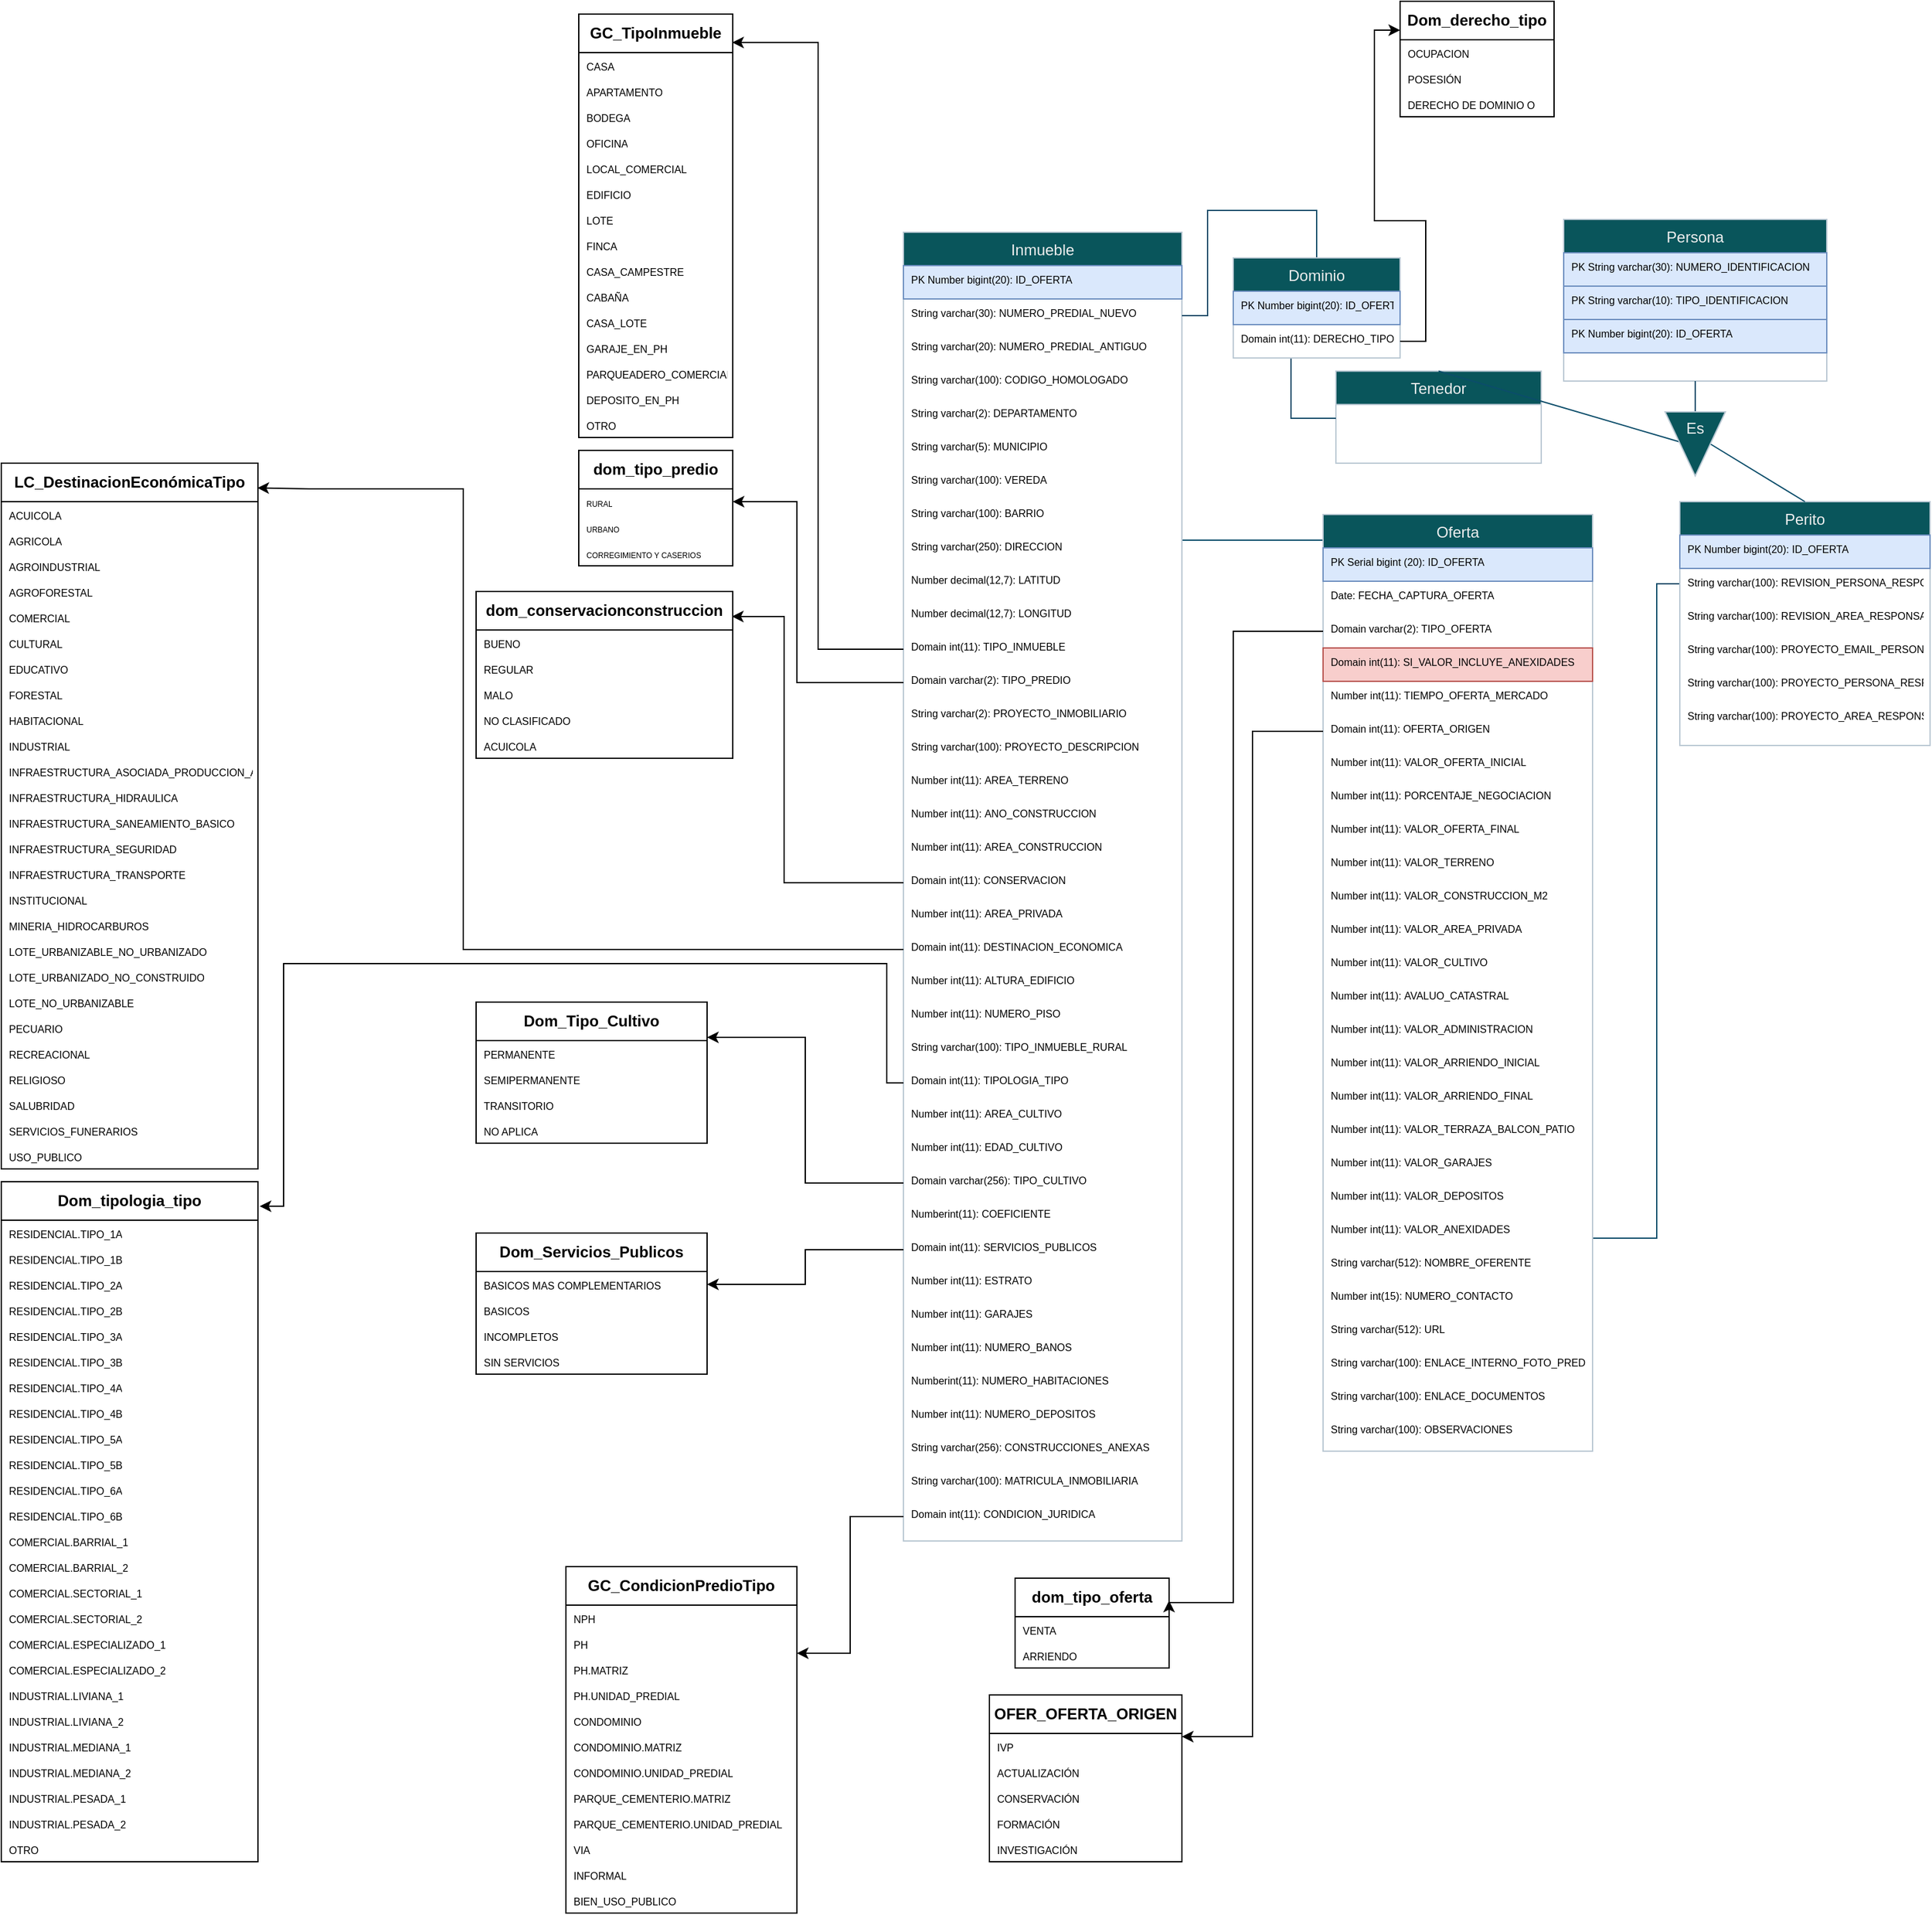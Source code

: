<mxfile version="21.1.5" type="device">
  <diagram id="C5RBs43oDa-KdzZeNtuy" name="Page-1">
    <mxGraphModel dx="1740" dy="1654" grid="1" gridSize="10" guides="1" tooltips="1" connect="1" arrows="1" fold="1" page="1" pageScale="1" pageWidth="827" pageHeight="1169" math="0" shadow="0">
      <root>
        <mxCell id="WIyWlLk6GJQsqaUBKTNV-0" />
        <mxCell id="WIyWlLk6GJQsqaUBKTNV-1" parent="WIyWlLk6GJQsqaUBKTNV-0" />
        <mxCell id="zkfFHV4jXpPFQw0GAbJ--0" value="Tenedor" style="swimlane;fontStyle=0;align=center;verticalAlign=top;childLayout=stackLayout;horizontal=1;startSize=26;horizontalStack=0;resizeParent=1;resizeLast=0;collapsible=1;marginBottom=0;rounded=0;shadow=0;strokeWidth=1;labelBackgroundColor=none;fillColor=#09555B;strokeColor=#BAC8D3;fontColor=#EEEEEE;" parent="WIyWlLk6GJQsqaUBKTNV-1" vertex="1">
          <mxGeometry x="350" y="158.24" width="160" height="71.76" as="geometry">
            <mxRectangle x="230" y="140" width="160" height="26" as="alternateBounds" />
          </mxGeometry>
        </mxCell>
        <mxCell id="h72N-LUcIayRr5m081Jh-21" style="edgeStyle=orthogonalEdgeStyle;rounded=0;orthogonalLoop=1;jettySize=auto;html=1;strokeColor=#0B4D6A;fontColor=default;endArrow=none;endFill=0;labelBackgroundColor=none;" parent="WIyWlLk6GJQsqaUBKTNV-1" source="PLlHT8WxEtS9PmF1w7oh-12" target="zkfFHV4jXpPFQw0GAbJ--6" edge="1">
          <mxGeometry relative="1" as="geometry">
            <mxPoint x="720" y="460" as="targetPoint" />
            <mxPoint x="580" y="440" as="sourcePoint" />
            <Array as="points">
              <mxPoint x="600" y="834" />
              <mxPoint x="600" y="324" />
            </Array>
          </mxGeometry>
        </mxCell>
        <mxCell id="zkfFHV4jXpPFQw0GAbJ--6" value="Perito" style="swimlane;fontStyle=0;align=center;verticalAlign=top;childLayout=stackLayout;horizontal=1;startSize=26;horizontalStack=0;resizeParent=1;resizeLast=0;collapsible=1;marginBottom=0;rounded=0;shadow=0;strokeWidth=1;labelBackgroundColor=none;fillColor=#09555B;strokeColor=#BAC8D3;fontColor=#EEEEEE;" parent="WIyWlLk6GJQsqaUBKTNV-1" vertex="1">
          <mxGeometry x="618" y="260" width="195" height="190" as="geometry">
            <mxRectangle x="120" y="360" width="160" height="26" as="alternateBounds" />
          </mxGeometry>
        </mxCell>
        <mxCell id="tH-2w_id0ynsYF4NlTfZ-2" value="PK Number bigint(20): ID_OFERTA" style="text;align=left;verticalAlign=top;spacingLeft=4;spacingRight=4;overflow=hidden;rotatable=0;points=[[0,0.5],[1,0.5]];portConstraint=eastwest;labelBackgroundColor=none;fontSize=8;fillColor=#dae8fc;strokeColor=#6c8ebf;" vertex="1" parent="zkfFHV4jXpPFQw0GAbJ--6">
          <mxGeometry y="26" width="195" height="26" as="geometry" />
        </mxCell>
        <mxCell id="C0xpnSBYLYVW5mJfaxic-64" value="String varchar(100): REVISION_PERSONA_RESPONSABLE" style="text;align=left;verticalAlign=top;spacingLeft=4;spacingRight=4;overflow=hidden;rotatable=0;points=[[0,0.5],[1,0.5]];portConstraint=eastwest;labelBackgroundColor=none;fontColor=#000000;fontSize=8;" parent="zkfFHV4jXpPFQw0GAbJ--6" vertex="1">
          <mxGeometry y="52" width="195" height="26" as="geometry" />
        </mxCell>
        <mxCell id="C0xpnSBYLYVW5mJfaxic-63" value="String varchar(100): REVISION_AREA_RESPONSABLE" style="text;align=left;verticalAlign=top;spacingLeft=4;spacingRight=4;overflow=hidden;rotatable=0;points=[[0,0.5],[1,0.5]];portConstraint=eastwest;labelBackgroundColor=none;fontColor=#000000;fontSize=8;" parent="zkfFHV4jXpPFQw0GAbJ--6" vertex="1">
          <mxGeometry y="78" width="195" height="26" as="geometry" />
        </mxCell>
        <mxCell id="C0xpnSBYLYVW5mJfaxic-62" value="String varchar(100): PROYECTO_EMAIL_PERSONAL" style="text;align=left;verticalAlign=top;spacingLeft=4;spacingRight=4;overflow=hidden;rotatable=0;points=[[0,0.5],[1,0.5]];portConstraint=eastwest;labelBackgroundColor=none;fontColor=#000000;fontSize=8;" parent="zkfFHV4jXpPFQw0GAbJ--6" vertex="1">
          <mxGeometry y="104" width="195" height="26" as="geometry" />
        </mxCell>
        <mxCell id="C0xpnSBYLYVW5mJfaxic-61" value="String varchar(100): PROYECTO_PERSONA_RESPONSABLE" style="text;align=left;verticalAlign=top;spacingLeft=4;spacingRight=4;overflow=hidden;rotatable=0;points=[[0,0.5],[1,0.5]];portConstraint=eastwest;labelBackgroundColor=none;fontColor=#000000;fontSize=8;" parent="zkfFHV4jXpPFQw0GAbJ--6" vertex="1">
          <mxGeometry y="130" width="195" height="26" as="geometry" />
        </mxCell>
        <mxCell id="C0xpnSBYLYVW5mJfaxic-55" value="String varchar(100): PROYECTO_AREA_RESPONSABLE" style="text;align=left;verticalAlign=top;spacingLeft=4;spacingRight=4;overflow=hidden;rotatable=0;points=[[0,0.5],[1,0.5]];portConstraint=eastwest;labelBackgroundColor=none;fontColor=#000000;fontSize=8;" parent="zkfFHV4jXpPFQw0GAbJ--6" vertex="1">
          <mxGeometry y="156" width="195" height="26" as="geometry" />
        </mxCell>
        <mxCell id="zkfFHV4jXpPFQw0GAbJ--13" value="Persona" style="swimlane;fontStyle=0;align=center;verticalAlign=top;childLayout=stackLayout;horizontal=1;startSize=26;horizontalStack=0;resizeParent=1;resizeLast=0;collapsible=1;marginBottom=0;rounded=0;shadow=0;strokeWidth=1;labelBackgroundColor=none;fillColor=#09555B;strokeColor=#BAC8D3;fontColor=#EEEEEE;" parent="WIyWlLk6GJQsqaUBKTNV-1" vertex="1">
          <mxGeometry x="527.5" y="40" width="205" height="126" as="geometry">
            <mxRectangle x="330" y="360" width="170" height="26" as="alternateBounds" />
          </mxGeometry>
        </mxCell>
        <mxCell id="4skC_qmPRlP1a74boiT--12" value="PK String varchar(30): NUMERO_IDENTIFICACION" style="text;align=left;verticalAlign=top;spacingLeft=4;spacingRight=4;overflow=hidden;rotatable=0;points=[[0,0.5],[1,0.5]];portConstraint=eastwest;labelBackgroundColor=none;fontSize=8;fillColor=#dae8fc;strokeColor=#6c8ebf;" parent="zkfFHV4jXpPFQw0GAbJ--13" vertex="1">
          <mxGeometry y="26" width="205" height="26" as="geometry" />
        </mxCell>
        <mxCell id="4skC_qmPRlP1a74boiT--13" value="PK String varchar(10): TIPO_IDENTIFICACION" style="text;align=left;verticalAlign=top;spacingLeft=4;spacingRight=4;overflow=hidden;rotatable=0;points=[[0,0.5],[1,0.5]];portConstraint=eastwest;labelBackgroundColor=none;fontSize=8;fillColor=#dae8fc;strokeColor=#6c8ebf;" parent="zkfFHV4jXpPFQw0GAbJ--13" vertex="1">
          <mxGeometry y="52" width="205" height="26" as="geometry" />
        </mxCell>
        <mxCell id="tH-2w_id0ynsYF4NlTfZ-3" value="PK Number bigint(20): ID_OFERTA" style="text;align=left;verticalAlign=top;spacingLeft=4;spacingRight=4;overflow=hidden;rotatable=0;points=[[0,0.5],[1,0.5]];portConstraint=eastwest;labelBackgroundColor=none;fontSize=8;fillColor=#dae8fc;strokeColor=#6c8ebf;" vertex="1" parent="zkfFHV4jXpPFQw0GAbJ--13">
          <mxGeometry y="78" width="205" height="26" as="geometry" />
        </mxCell>
        <mxCell id="h72N-LUcIayRr5m081Jh-27" style="edgeStyle=orthogonalEdgeStyle;rounded=0;orthogonalLoop=1;jettySize=auto;html=1;strokeColor=#0B4D6A;endArrow=none;endFill=0;labelBackgroundColor=none;fontColor=default;" parent="WIyWlLk6GJQsqaUBKTNV-1" source="PLlHT8WxEtS9PmF1w7oh-12" target="zkfFHV4jXpPFQw0GAbJ--17" edge="1">
          <mxGeometry relative="1" as="geometry">
            <mxPoint x="230" y="430" as="targetPoint" />
            <mxPoint x="390" y="420" as="sourcePoint" />
            <Array as="points">
              <mxPoint x="270" y="290" />
              <mxPoint x="270" y="290" />
            </Array>
          </mxGeometry>
        </mxCell>
        <mxCell id="zkfFHV4jXpPFQw0GAbJ--17" value="Inmueble" style="swimlane;fontStyle=0;align=center;verticalAlign=top;childLayout=stackLayout;horizontal=1;startSize=26;horizontalStack=0;resizeParent=1;resizeLast=0;collapsible=1;marginBottom=0;rounded=0;shadow=0;strokeWidth=1;labelBackgroundColor=none;fillColor=#09555B;strokeColor=#BAC8D3;fontColor=#EEEEEE;" parent="WIyWlLk6GJQsqaUBKTNV-1" vertex="1">
          <mxGeometry x="13" y="50" width="217" height="1020" as="geometry">
            <mxRectangle x="550" y="140" width="160" height="26" as="alternateBounds" />
          </mxGeometry>
        </mxCell>
        <mxCell id="tH-2w_id0ynsYF4NlTfZ-0" value="PK Number bigint(20): ID_OFERTA" style="text;align=left;verticalAlign=top;spacingLeft=4;spacingRight=4;overflow=hidden;rotatable=0;points=[[0,0.5],[1,0.5]];portConstraint=eastwest;labelBackgroundColor=none;fontSize=8;fillColor=#dae8fc;strokeColor=#6c8ebf;" vertex="1" parent="zkfFHV4jXpPFQw0GAbJ--17">
          <mxGeometry y="26" width="217" height="26" as="geometry" />
        </mxCell>
        <mxCell id="zkfFHV4jXpPFQw0GAbJ--18" value="String varchar(30): NUMERO_PREDIAL_NUEVO" style="text;align=left;verticalAlign=top;spacingLeft=4;spacingRight=4;overflow=hidden;rotatable=0;points=[[0,0.5],[1,0.5]];portConstraint=eastwest;labelBackgroundColor=none;fontSize=8;" parent="zkfFHV4jXpPFQw0GAbJ--17" vertex="1">
          <mxGeometry y="52" width="217" height="26" as="geometry" />
        </mxCell>
        <mxCell id="PLlHT8WxEtS9PmF1w7oh-0" value="String varchar(20): NUMERO_PREDIAL_ANTIGUO" style="text;align=left;verticalAlign=top;spacingLeft=4;spacingRight=4;overflow=hidden;rotatable=0;points=[[0,0.5],[1,0.5]];portConstraint=eastwest;labelBackgroundColor=none;fontColor=#000000;fontSize=8;" parent="zkfFHV4jXpPFQw0GAbJ--17" vertex="1">
          <mxGeometry y="78" width="217" height="26" as="geometry" />
        </mxCell>
        <mxCell id="PLlHT8WxEtS9PmF1w7oh-1" value="String varchar(100): CODIGO_HOMOLOGADO " style="text;align=left;verticalAlign=top;spacingLeft=4;spacingRight=4;overflow=hidden;rotatable=0;points=[[0,0.5],[1,0.5]];portConstraint=eastwest;labelBackgroundColor=none;fontColor=#000000;fontSize=8;" parent="zkfFHV4jXpPFQw0GAbJ--17" vertex="1">
          <mxGeometry y="104" width="217" height="26" as="geometry" />
        </mxCell>
        <mxCell id="PLlHT8WxEtS9PmF1w7oh-2" value="String varchar(2): DEPARTAMENTO" style="text;align=left;verticalAlign=top;spacingLeft=4;spacingRight=4;overflow=hidden;rotatable=0;points=[[0,0.5],[1,0.5]];portConstraint=eastwest;labelBackgroundColor=none;fontColor=#000000;fontSize=8;" parent="zkfFHV4jXpPFQw0GAbJ--17" vertex="1">
          <mxGeometry y="130" width="217" height="26" as="geometry" />
        </mxCell>
        <mxCell id="PLlHT8WxEtS9PmF1w7oh-3" value="String varchar(5): MUNICIPIO" style="text;align=left;verticalAlign=top;spacingLeft=4;spacingRight=4;overflow=hidden;rotatable=0;points=[[0,0.5],[1,0.5]];portConstraint=eastwest;labelBackgroundColor=none;fontColor=#000000;fontSize=8;" parent="zkfFHV4jXpPFQw0GAbJ--17" vertex="1">
          <mxGeometry y="156" width="217" height="26" as="geometry" />
        </mxCell>
        <mxCell id="PLlHT8WxEtS9PmF1w7oh-4" value="String varchar(100): VEREDA" style="text;align=left;verticalAlign=top;spacingLeft=4;spacingRight=4;overflow=hidden;rotatable=0;points=[[0,0.5],[1,0.5]];portConstraint=eastwest;labelBackgroundColor=none;fontColor=#000000;fontSize=8;" parent="zkfFHV4jXpPFQw0GAbJ--17" vertex="1">
          <mxGeometry y="182" width="217" height="26" as="geometry" />
        </mxCell>
        <mxCell id="PLlHT8WxEtS9PmF1w7oh-5" value="String varchar(100): BARRIO" style="text;align=left;verticalAlign=top;spacingLeft=4;spacingRight=4;overflow=hidden;rotatable=0;points=[[0,0.5],[1,0.5]];portConstraint=eastwest;labelBackgroundColor=none;fontColor=#000000;fontSize=8;" parent="zkfFHV4jXpPFQw0GAbJ--17" vertex="1">
          <mxGeometry y="208" width="217" height="26" as="geometry" />
        </mxCell>
        <mxCell id="PLlHT8WxEtS9PmF1w7oh-7" value="String varchar(250): DIRECCION" style="text;align=left;verticalAlign=top;spacingLeft=4;spacingRight=4;overflow=hidden;rotatable=0;points=[[0,0.5],[1,0.5]];portConstraint=eastwest;labelBackgroundColor=none;fontColor=#000000;fontSize=8;" parent="zkfFHV4jXpPFQw0GAbJ--17" vertex="1">
          <mxGeometry y="234" width="217" height="26" as="geometry" />
        </mxCell>
        <mxCell id="PLlHT8WxEtS9PmF1w7oh-8" value="Number decimal(12,7): LATITUD" style="text;align=left;verticalAlign=top;spacingLeft=4;spacingRight=4;overflow=hidden;rotatable=0;points=[[0,0.5],[1,0.5]];portConstraint=eastwest;labelBackgroundColor=none;fontColor=#000000;fontSize=8;" parent="zkfFHV4jXpPFQw0GAbJ--17" vertex="1">
          <mxGeometry y="260" width="217" height="26" as="geometry" />
        </mxCell>
        <mxCell id="PLlHT8WxEtS9PmF1w7oh-9" value="Number decimal(12,7): LONGITUD" style="text;align=left;verticalAlign=top;spacingLeft=4;spacingRight=4;overflow=hidden;rotatable=0;points=[[0,0.5],[1,0.5]];portConstraint=eastwest;labelBackgroundColor=none;fontColor=#000000;fontSize=8;" parent="zkfFHV4jXpPFQw0GAbJ--17" vertex="1">
          <mxGeometry y="286" width="217" height="26" as="geometry" />
        </mxCell>
        <mxCell id="PLlHT8WxEtS9PmF1w7oh-11" value="Domain int(11): TIPO_INMUEBLE" style="text;align=left;verticalAlign=top;spacingLeft=4;spacingRight=4;overflow=hidden;rotatable=0;points=[[0,0.5],[1,0.5]];portConstraint=eastwest;labelBackgroundColor=none;fontColor=#000000;fontSize=8;" parent="zkfFHV4jXpPFQw0GAbJ--17" vertex="1">
          <mxGeometry y="312" width="217" height="26" as="geometry" />
        </mxCell>
        <mxCell id="C0xpnSBYLYVW5mJfaxic-2" value="Domain varchar(2): TIPO_PREDIO" style="text;align=left;verticalAlign=top;spacingLeft=4;spacingRight=4;overflow=hidden;rotatable=0;points=[[0,0.5],[1,0.5]];portConstraint=eastwest;labelBackgroundColor=none;fontColor=#000000;fontSize=8;" parent="zkfFHV4jXpPFQw0GAbJ--17" vertex="1">
          <mxGeometry y="338" width="217" height="26" as="geometry" />
        </mxCell>
        <mxCell id="C0xpnSBYLYVW5mJfaxic-1" value="String varchar(2): PROYECTO_INMOBILIARIO" style="text;align=left;verticalAlign=top;spacingLeft=4;spacingRight=4;overflow=hidden;rotatable=0;points=[[0,0.5],[1,0.5]];portConstraint=eastwest;labelBackgroundColor=none;fontColor=#000000;fontSize=8;" parent="zkfFHV4jXpPFQw0GAbJ--17" vertex="1">
          <mxGeometry y="364" width="217" height="26" as="geometry" />
        </mxCell>
        <mxCell id="C0xpnSBYLYVW5mJfaxic-8" value="String varchar(100): PROYECTO_DESCRIPCION" style="text;align=left;verticalAlign=top;spacingLeft=4;spacingRight=4;overflow=hidden;rotatable=0;points=[[0,0.5],[1,0.5]];portConstraint=eastwest;labelBackgroundColor=none;fontColor=#000000;fontSize=8;" parent="zkfFHV4jXpPFQw0GAbJ--17" vertex="1">
          <mxGeometry y="390" width="217" height="26" as="geometry" />
        </mxCell>
        <mxCell id="C0xpnSBYLYVW5mJfaxic-10" value="Number int(11): AREA_TERRENO" style="text;align=left;verticalAlign=top;spacingLeft=4;spacingRight=4;overflow=hidden;rotatable=0;points=[[0,0.5],[1,0.5]];portConstraint=eastwest;labelBackgroundColor=none;fontColor=#000000;fontSize=8;" parent="zkfFHV4jXpPFQw0GAbJ--17" vertex="1">
          <mxGeometry y="416" width="217" height="26" as="geometry" />
        </mxCell>
        <mxCell id="C0xpnSBYLYVW5mJfaxic-11" value="Number int(11): ANO_CONSTRUCCION" style="text;align=left;verticalAlign=top;spacingLeft=4;spacingRight=4;overflow=hidden;rotatable=0;points=[[0,0.5],[1,0.5]];portConstraint=eastwest;labelBackgroundColor=none;fontColor=#000000;fontSize=8;" parent="zkfFHV4jXpPFQw0GAbJ--17" vertex="1">
          <mxGeometry y="442" width="217" height="26" as="geometry" />
        </mxCell>
        <mxCell id="C0xpnSBYLYVW5mJfaxic-12" value="Number int(11): AREA_CONSTRUCCION" style="text;align=left;verticalAlign=top;spacingLeft=4;spacingRight=4;overflow=hidden;rotatable=0;points=[[0,0.5],[1,0.5]];portConstraint=eastwest;labelBackgroundColor=none;fontColor=#000000;fontSize=8;" parent="zkfFHV4jXpPFQw0GAbJ--17" vertex="1">
          <mxGeometry y="468" width="217" height="26" as="geometry" />
        </mxCell>
        <mxCell id="C0xpnSBYLYVW5mJfaxic-13" value="Domain int(11): CONSERVACION" style="text;align=left;verticalAlign=top;spacingLeft=4;spacingRight=4;overflow=hidden;rotatable=0;points=[[0,0.5],[1,0.5]];portConstraint=eastwest;labelBackgroundColor=none;fontColor=#000000;fontSize=8;" parent="zkfFHV4jXpPFQw0GAbJ--17" vertex="1">
          <mxGeometry y="494" width="217" height="26" as="geometry" />
        </mxCell>
        <mxCell id="C0xpnSBYLYVW5mJfaxic-14" value="Number int(11): AREA_PRIVADA" style="text;align=left;verticalAlign=top;spacingLeft=4;spacingRight=4;overflow=hidden;rotatable=0;points=[[0,0.5],[1,0.5]];portConstraint=eastwest;labelBackgroundColor=none;fontColor=#000000;fontSize=8;" parent="zkfFHV4jXpPFQw0GAbJ--17" vertex="1">
          <mxGeometry y="520" width="217" height="26" as="geometry" />
        </mxCell>
        <mxCell id="C0xpnSBYLYVW5mJfaxic-15" value="Domain int(11): DESTINACION_ECONOMICA" style="text;align=left;verticalAlign=top;spacingLeft=4;spacingRight=4;overflow=hidden;rotatable=0;points=[[0,0.5],[1,0.5]];portConstraint=eastwest;labelBackgroundColor=none;fontColor=#000000;fontSize=8;" parent="zkfFHV4jXpPFQw0GAbJ--17" vertex="1">
          <mxGeometry y="546" width="217" height="26" as="geometry" />
        </mxCell>
        <mxCell id="C0xpnSBYLYVW5mJfaxic-16" value="Number int(11): ALTURA_EDIFICIO" style="text;align=left;verticalAlign=top;spacingLeft=4;spacingRight=4;overflow=hidden;rotatable=0;points=[[0,0.5],[1,0.5]];portConstraint=eastwest;labelBackgroundColor=none;fontColor=#000000;fontSize=8;" parent="zkfFHV4jXpPFQw0GAbJ--17" vertex="1">
          <mxGeometry y="572" width="217" height="26" as="geometry" />
        </mxCell>
        <mxCell id="C0xpnSBYLYVW5mJfaxic-17" value="Number int(11): NUMERO_PISO" style="text;align=left;verticalAlign=top;spacingLeft=4;spacingRight=4;overflow=hidden;rotatable=0;points=[[0,0.5],[1,0.5]];portConstraint=eastwest;labelBackgroundColor=none;fontColor=#000000;fontSize=8;" parent="zkfFHV4jXpPFQw0GAbJ--17" vertex="1">
          <mxGeometry y="598" width="217" height="26" as="geometry" />
        </mxCell>
        <mxCell id="C0xpnSBYLYVW5mJfaxic-18" value="String varchar(100): TIPO_INMUEBLE_RURAL" style="text;align=left;verticalAlign=top;spacingLeft=4;spacingRight=4;overflow=hidden;rotatable=0;points=[[0,0.5],[1,0.5]];portConstraint=eastwest;labelBackgroundColor=none;fontColor=#000000;fontSize=8;" parent="zkfFHV4jXpPFQw0GAbJ--17" vertex="1">
          <mxGeometry y="624" width="217" height="26" as="geometry" />
        </mxCell>
        <mxCell id="C0xpnSBYLYVW5mJfaxic-19" value="Domain int(11): TIPOLOGIA_TIPO" style="text;align=left;verticalAlign=top;spacingLeft=4;spacingRight=4;overflow=hidden;rotatable=0;points=[[0,0.5],[1,0.5]];portConstraint=eastwest;labelBackgroundColor=none;fontColor=#000000;fontSize=8;" parent="zkfFHV4jXpPFQw0GAbJ--17" vertex="1">
          <mxGeometry y="650" width="217" height="26" as="geometry" />
        </mxCell>
        <mxCell id="C0xpnSBYLYVW5mJfaxic-22" value="Number int(11): AREA_CULTIVO" style="text;align=left;verticalAlign=top;spacingLeft=4;spacingRight=4;overflow=hidden;rotatable=0;points=[[0,0.5],[1,0.5]];portConstraint=eastwest;labelBackgroundColor=none;fontColor=#000000;fontSize=8;" parent="zkfFHV4jXpPFQw0GAbJ--17" vertex="1">
          <mxGeometry y="676" width="217" height="26" as="geometry" />
        </mxCell>
        <mxCell id="C0xpnSBYLYVW5mJfaxic-23" value="Number int(11): EDAD_CULTIVO" style="text;align=left;verticalAlign=top;spacingLeft=4;spacingRight=4;overflow=hidden;rotatable=0;points=[[0,0.5],[1,0.5]];portConstraint=eastwest;labelBackgroundColor=none;fontColor=#000000;fontSize=8;" parent="zkfFHV4jXpPFQw0GAbJ--17" vertex="1">
          <mxGeometry y="702" width="217" height="26" as="geometry" />
        </mxCell>
        <mxCell id="C0xpnSBYLYVW5mJfaxic-33" value="Domain varchar(256): TIPO_CULTIVO" style="text;align=left;verticalAlign=top;spacingLeft=4;spacingRight=4;overflow=hidden;rotatable=0;points=[[0,0.5],[1,0.5]];portConstraint=eastwest;labelBackgroundColor=none;fontColor=#000000;fontSize=8;" parent="zkfFHV4jXpPFQw0GAbJ--17" vertex="1">
          <mxGeometry y="728" width="217" height="26" as="geometry" />
        </mxCell>
        <mxCell id="C0xpnSBYLYVW5mJfaxic-32" value="Numberint(11): COEFICIENTE" style="text;align=left;verticalAlign=top;spacingLeft=4;spacingRight=4;overflow=hidden;rotatable=0;points=[[0,0.5],[1,0.5]];portConstraint=eastwest;labelBackgroundColor=none;fontColor=#000000;fontSize=8;" parent="zkfFHV4jXpPFQw0GAbJ--17" vertex="1">
          <mxGeometry y="754" width="217" height="26" as="geometry" />
        </mxCell>
        <mxCell id="C0xpnSBYLYVW5mJfaxic-27" value="Domain int(11): SERVICIOS_PUBLICOS" style="text;align=left;verticalAlign=top;spacingLeft=4;spacingRight=4;overflow=hidden;rotatable=0;points=[[0,0.5],[1,0.5]];portConstraint=eastwest;labelBackgroundColor=none;fontColor=#000000;fontSize=8;" parent="zkfFHV4jXpPFQw0GAbJ--17" vertex="1">
          <mxGeometry y="780" width="217" height="26" as="geometry" />
        </mxCell>
        <mxCell id="C0xpnSBYLYVW5mJfaxic-26" value="Number int(11): ESTRATO" style="text;align=left;verticalAlign=top;spacingLeft=4;spacingRight=4;overflow=hidden;rotatable=0;points=[[0,0.5],[1,0.5]];portConstraint=eastwest;labelBackgroundColor=none;fontColor=#000000;fontSize=8;" parent="zkfFHV4jXpPFQw0GAbJ--17" vertex="1">
          <mxGeometry y="806" width="217" height="26" as="geometry" />
        </mxCell>
        <mxCell id="C0xpnSBYLYVW5mJfaxic-31" value="Number int(11): GARAJES" style="text;align=left;verticalAlign=top;spacingLeft=4;spacingRight=4;overflow=hidden;rotatable=0;points=[[0,0.5],[1,0.5]];portConstraint=eastwest;labelBackgroundColor=none;fontColor=#000000;fontSize=8;" parent="zkfFHV4jXpPFQw0GAbJ--17" vertex="1">
          <mxGeometry y="832" width="217" height="26" as="geometry" />
        </mxCell>
        <mxCell id="C0xpnSBYLYVW5mJfaxic-24" value="Number int(11): NUMERO_BANOS" style="text;align=left;verticalAlign=top;spacingLeft=4;spacingRight=4;overflow=hidden;rotatable=0;points=[[0,0.5],[1,0.5]];portConstraint=eastwest;labelBackgroundColor=none;fontColor=#000000;fontSize=8;" parent="zkfFHV4jXpPFQw0GAbJ--17" vertex="1">
          <mxGeometry y="858" width="217" height="26" as="geometry" />
        </mxCell>
        <mxCell id="C0xpnSBYLYVW5mJfaxic-21" value="Numberint(11): NUMERO_HABITACIONES" style="text;align=left;verticalAlign=top;spacingLeft=4;spacingRight=4;overflow=hidden;rotatable=0;points=[[0,0.5],[1,0.5]];portConstraint=eastwest;labelBackgroundColor=none;fontColor=#000000;fontSize=8;" parent="zkfFHV4jXpPFQw0GAbJ--17" vertex="1">
          <mxGeometry y="884" width="217" height="26" as="geometry" />
        </mxCell>
        <mxCell id="C0xpnSBYLYVW5mJfaxic-25" value="Number int(11): NUMERO_DEPOSITOS" style="text;align=left;verticalAlign=top;spacingLeft=4;spacingRight=4;overflow=hidden;rotatable=0;points=[[0,0.5],[1,0.5]];portConstraint=eastwest;labelBackgroundColor=none;fontColor=#000000;fontSize=8;" parent="zkfFHV4jXpPFQw0GAbJ--17" vertex="1">
          <mxGeometry y="910" width="217" height="26" as="geometry" />
        </mxCell>
        <mxCell id="C0xpnSBYLYVW5mJfaxic-20" value="String varchar(256): CONSTRUCCIONES_ANEXAS" style="text;align=left;verticalAlign=top;spacingLeft=4;spacingRight=4;overflow=hidden;rotatable=0;points=[[0,0.5],[1,0.5]];portConstraint=eastwest;labelBackgroundColor=none;fontColor=#000000;fontSize=8;" parent="zkfFHV4jXpPFQw0GAbJ--17" vertex="1">
          <mxGeometry y="936" width="217" height="26" as="geometry" />
        </mxCell>
        <mxCell id="C0xpnSBYLYVW5mJfaxic-42" value="String varchar(100): MATRICULA_INMOBILIARIA" style="text;align=left;verticalAlign=top;spacingLeft=4;spacingRight=4;overflow=hidden;rotatable=0;points=[[0,0.5],[1,0.5]];portConstraint=eastwest;labelBackgroundColor=none;fontColor=#000000;fontSize=8;" parent="zkfFHV4jXpPFQw0GAbJ--17" vertex="1">
          <mxGeometry y="962" width="217" height="26" as="geometry" />
        </mxCell>
        <mxCell id="C0xpnSBYLYVW5mJfaxic-51" value="Domain int(11): CONDICION_JURIDICA" style="text;align=left;verticalAlign=top;spacingLeft=4;spacingRight=4;overflow=hidden;rotatable=0;points=[[0,0.5],[1,0.5]];portConstraint=eastwest;labelBackgroundColor=none;fontColor=#000000;fontSize=8;" parent="zkfFHV4jXpPFQw0GAbJ--17" vertex="1">
          <mxGeometry y="988" width="217" height="26" as="geometry" />
        </mxCell>
        <mxCell id="h72N-LUcIayRr5m081Jh-25" style="edgeStyle=orthogonalEdgeStyle;rounded=0;orthogonalLoop=1;jettySize=auto;html=1;strokeColor=#0B4D6A;fontColor=default;endArrow=none;endFill=0;labelBackgroundColor=none;exitX=0.5;exitY=0;exitDx=0;exitDy=0;" parent="WIyWlLk6GJQsqaUBKTNV-1" source="C0xpnSBYLYVW5mJfaxic-68" target="zkfFHV4jXpPFQw0GAbJ--18" edge="1">
          <mxGeometry relative="1" as="geometry">
            <Array as="points">
              <mxPoint x="315" y="33" />
              <mxPoint x="250" y="33" />
              <mxPoint x="250" y="90" />
            </Array>
          </mxGeometry>
        </mxCell>
        <mxCell id="h72N-LUcIayRr5m081Jh-14" style="edgeStyle=orthogonalEdgeStyle;rounded=0;orthogonalLoop=1;jettySize=auto;html=1;strokeColor=#0B4D6A;fontColor=default;endArrow=none;endFill=0;exitX=0.5;exitY=1;exitDx=0;exitDy=0;labelBackgroundColor=none;" parent="WIyWlLk6GJQsqaUBKTNV-1" source="C0xpnSBYLYVW5mJfaxic-68" target="zkfFHV4jXpPFQw0GAbJ--0" edge="1">
          <mxGeometry relative="1" as="geometry">
            <mxPoint x="370" y="285" as="targetPoint" />
            <Array as="points">
              <mxPoint x="315" y="195" />
            </Array>
          </mxGeometry>
        </mxCell>
        <mxCell id="h72N-LUcIayRr5m081Jh-33" value="" style="endArrow=none;html=1;rounded=0;strokeColor=#0B4D6A;exitX=0.5;exitY=0;exitDx=0;exitDy=0;entryX=0.333;entryY=1;entryDx=0;entryDy=0;entryPerimeter=0;" parent="WIyWlLk6GJQsqaUBKTNV-1" source="zkfFHV4jXpPFQw0GAbJ--0" target="h72N-LUcIayRr5m081Jh-30" edge="1">
          <mxGeometry width="50" height="50" relative="1" as="geometry">
            <mxPoint x="248" y="260" as="sourcePoint" />
            <mxPoint x="338" y="130" as="targetPoint" />
            <Array as="points" />
          </mxGeometry>
        </mxCell>
        <mxCell id="h72N-LUcIayRr5m081Jh-34" value="" style="endArrow=none;html=1;rounded=0;strokeColor=#0B4D6A;entryX=0.5;entryY=0;entryDx=0;entryDy=0;exitX=0.5;exitY=0;exitDx=0;exitDy=0;" parent="WIyWlLk6GJQsqaUBKTNV-1" source="h72N-LUcIayRr5m081Jh-29" target="zkfFHV4jXpPFQw0GAbJ--6" edge="1">
          <mxGeometry width="50" height="50" relative="1" as="geometry">
            <mxPoint x="608" y="190" as="sourcePoint" />
            <mxPoint x="488" y="160" as="targetPoint" />
          </mxGeometry>
        </mxCell>
        <mxCell id="PLlHT8WxEtS9PmF1w7oh-12" value="Oferta" style="swimlane;fontStyle=0;align=center;verticalAlign=top;childLayout=stackLayout;horizontal=1;startSize=26;horizontalStack=0;resizeParent=1;resizeLast=0;collapsible=1;marginBottom=0;rounded=0;shadow=0;strokeWidth=1;labelBackgroundColor=none;fillColor=#09555B;strokeColor=#BAC8D3;fontColor=#EEEEEE;" parent="WIyWlLk6GJQsqaUBKTNV-1" vertex="1">
          <mxGeometry x="340" y="270" width="210" height="730" as="geometry">
            <mxRectangle x="230" y="140" width="160" height="26" as="alternateBounds" />
          </mxGeometry>
        </mxCell>
        <mxCell id="4skC_qmPRlP1a74boiT--1" value="PK Serial bigint (20): ID_OFERTA" style="text;align=left;verticalAlign=top;spacingLeft=4;spacingRight=4;overflow=hidden;rotatable=0;points=[[0,0.5],[1,0.5]];portConstraint=eastwest;labelBackgroundColor=none;fontSize=8;fillColor=#dae8fc;strokeColor=#6c8ebf;" parent="PLlHT8WxEtS9PmF1w7oh-12" vertex="1">
          <mxGeometry y="26" width="210" height="26" as="geometry" />
        </mxCell>
        <mxCell id="C0xpnSBYLYVW5mJfaxic-6" value="Date: FECHA_CAPTURA_OFERTA" style="text;align=left;verticalAlign=top;spacingLeft=4;spacingRight=4;overflow=hidden;rotatable=0;points=[[0,0.5],[1,0.5]];portConstraint=eastwest;labelBackgroundColor=none;fontSize=8;" parent="PLlHT8WxEtS9PmF1w7oh-12" vertex="1">
          <mxGeometry y="52" width="210" height="26" as="geometry" />
        </mxCell>
        <mxCell id="C0xpnSBYLYVW5mJfaxic-0" value="Domain varchar(2): TIPO_OFERTA" style="text;align=left;verticalAlign=top;spacingLeft=4;spacingRight=4;overflow=hidden;rotatable=0;points=[[0,0.5],[1,0.5]];portConstraint=eastwest;labelBackgroundColor=none;fontColor=#000000;fontSize=8;" parent="PLlHT8WxEtS9PmF1w7oh-12" vertex="1">
          <mxGeometry y="78" width="210" height="26" as="geometry" />
        </mxCell>
        <mxCell id="C0xpnSBYLYVW5mJfaxic-3" value="Domain int(11): SI_VALOR_INCLUYE_ANEXIDADES" style="text;align=left;verticalAlign=top;spacingLeft=4;spacingRight=4;overflow=hidden;rotatable=0;points=[[0,0.5],[1,0.5]];portConstraint=eastwest;labelBackgroundColor=none;fontSize=8;fillColor=#f8cecc;strokeColor=#b85450;" parent="PLlHT8WxEtS9PmF1w7oh-12" vertex="1">
          <mxGeometry y="104" width="210" height="26" as="geometry" />
        </mxCell>
        <mxCell id="C0xpnSBYLYVW5mJfaxic-7" value="Number int(11): TIEMPO_OFERTA_MERCADO" style="text;align=left;verticalAlign=top;spacingLeft=4;spacingRight=4;overflow=hidden;rotatable=0;points=[[0,0.5],[1,0.5]];portConstraint=eastwest;labelBackgroundColor=none;fontColor=#000000;fontSize=8;" parent="PLlHT8WxEtS9PmF1w7oh-12" vertex="1">
          <mxGeometry y="130" width="210" height="26" as="geometry" />
        </mxCell>
        <mxCell id="C0xpnSBYLYVW5mJfaxic-9" value="Domain int(11): OFERTA_ORIGEN" style="text;align=left;verticalAlign=top;spacingLeft=4;spacingRight=4;overflow=hidden;rotatable=0;points=[[0,0.5],[1,0.5]];portConstraint=eastwest;labelBackgroundColor=none;fontColor=#000000;fontSize=8;" parent="PLlHT8WxEtS9PmF1w7oh-12" vertex="1">
          <mxGeometry y="156" width="210" height="26" as="geometry" />
        </mxCell>
        <mxCell id="C0xpnSBYLYVW5mJfaxic-44" value="Number int(11): VALOR_OFERTA_INICIAL" style="text;align=left;verticalAlign=top;spacingLeft=4;spacingRight=4;overflow=hidden;rotatable=0;points=[[0,0.5],[1,0.5]];portConstraint=eastwest;labelBackgroundColor=none;fontColor=#000000;fontSize=8;" parent="PLlHT8WxEtS9PmF1w7oh-12" vertex="1">
          <mxGeometry y="182" width="210" height="26" as="geometry" />
        </mxCell>
        <mxCell id="C0xpnSBYLYVW5mJfaxic-45" value="Number int(11): PORCENTAJE_NEGOCIACION" style="text;align=left;verticalAlign=top;spacingLeft=4;spacingRight=4;overflow=hidden;rotatable=0;points=[[0,0.5],[1,0.5]];portConstraint=eastwest;labelBackgroundColor=none;fontColor=#000000;fontSize=8;" parent="PLlHT8WxEtS9PmF1w7oh-12" vertex="1">
          <mxGeometry y="208" width="210" height="26" as="geometry" />
        </mxCell>
        <mxCell id="C0xpnSBYLYVW5mJfaxic-46" value="Number int(11): VALOR_OFERTA_FINAL" style="text;align=left;verticalAlign=top;spacingLeft=4;spacingRight=4;overflow=hidden;rotatable=0;points=[[0,0.5],[1,0.5]];portConstraint=eastwest;labelBackgroundColor=none;fontColor=#000000;fontSize=8;" parent="PLlHT8WxEtS9PmF1w7oh-12" vertex="1">
          <mxGeometry y="234" width="210" height="26" as="geometry" />
        </mxCell>
        <mxCell id="C0xpnSBYLYVW5mJfaxic-47" value="Number int(11): VALOR_TERRENO" style="text;align=left;verticalAlign=top;spacingLeft=4;spacingRight=4;overflow=hidden;rotatable=0;points=[[0,0.5],[1,0.5]];portConstraint=eastwest;labelBackgroundColor=none;fontColor=#000000;fontSize=8;" parent="PLlHT8WxEtS9PmF1w7oh-12" vertex="1">
          <mxGeometry y="260" width="210" height="26" as="geometry" />
        </mxCell>
        <mxCell id="C0xpnSBYLYVW5mJfaxic-29" value="Number int(11): VALOR_CONSTRUCCION_M2" style="text;align=left;verticalAlign=top;spacingLeft=4;spacingRight=4;overflow=hidden;rotatable=0;points=[[0,0.5],[1,0.5]];portConstraint=eastwest;labelBackgroundColor=none;fontColor=#000000;fontSize=8;" parent="PLlHT8WxEtS9PmF1w7oh-12" vertex="1">
          <mxGeometry y="286" width="210" height="26" as="geometry" />
        </mxCell>
        <mxCell id="C0xpnSBYLYVW5mJfaxic-30" value="Number int(11): VALOR_AREA_PRIVADA" style="text;align=left;verticalAlign=top;spacingLeft=4;spacingRight=4;overflow=hidden;rotatable=0;points=[[0,0.5],[1,0.5]];portConstraint=eastwest;labelBackgroundColor=none;fontColor=#000000;fontSize=8;" parent="PLlHT8WxEtS9PmF1w7oh-12" vertex="1">
          <mxGeometry y="312" width="210" height="26" as="geometry" />
        </mxCell>
        <mxCell id="C0xpnSBYLYVW5mJfaxic-28" value="Number int(11): VALOR_CULTIVO" style="text;align=left;verticalAlign=top;spacingLeft=4;spacingRight=4;overflow=hidden;rotatable=0;points=[[0,0.5],[1,0.5]];portConstraint=eastwest;labelBackgroundColor=none;fontColor=#000000;fontSize=8;" parent="PLlHT8WxEtS9PmF1w7oh-12" vertex="1">
          <mxGeometry y="338" width="210" height="26" as="geometry" />
        </mxCell>
        <mxCell id="C0xpnSBYLYVW5mJfaxic-34" value="Number int(11): AVALUO_CATASTRAL" style="text;align=left;verticalAlign=top;spacingLeft=4;spacingRight=4;overflow=hidden;rotatable=0;points=[[0,0.5],[1,0.5]];portConstraint=eastwest;labelBackgroundColor=none;fontColor=#000000;fontSize=8;" parent="PLlHT8WxEtS9PmF1w7oh-12" vertex="1">
          <mxGeometry y="364" width="210" height="26" as="geometry" />
        </mxCell>
        <mxCell id="C0xpnSBYLYVW5mJfaxic-35" value="Number int(11): VALOR_ADMINISTRACION" style="text;align=left;verticalAlign=top;spacingLeft=4;spacingRight=4;overflow=hidden;rotatable=0;points=[[0,0.5],[1,0.5]];portConstraint=eastwest;labelBackgroundColor=none;fontColor=#000000;fontSize=8;" parent="PLlHT8WxEtS9PmF1w7oh-12" vertex="1">
          <mxGeometry y="390" width="210" height="26" as="geometry" />
        </mxCell>
        <mxCell id="C0xpnSBYLYVW5mJfaxic-36" value="Number int(11): VALOR_ARRIENDO_INICIAL" style="text;align=left;verticalAlign=top;spacingLeft=4;spacingRight=4;overflow=hidden;rotatable=0;points=[[0,0.5],[1,0.5]];portConstraint=eastwest;labelBackgroundColor=none;fontColor=#000000;fontSize=8;" parent="PLlHT8WxEtS9PmF1w7oh-12" vertex="1">
          <mxGeometry y="416" width="210" height="26" as="geometry" />
        </mxCell>
        <mxCell id="C0xpnSBYLYVW5mJfaxic-37" value="Number int(11): VALOR_ARRIENDO_FINAL" style="text;align=left;verticalAlign=top;spacingLeft=4;spacingRight=4;overflow=hidden;rotatable=0;points=[[0,0.5],[1,0.5]];portConstraint=eastwest;labelBackgroundColor=none;fontColor=#000000;fontSize=8;" parent="PLlHT8WxEtS9PmF1w7oh-12" vertex="1">
          <mxGeometry y="442" width="210" height="26" as="geometry" />
        </mxCell>
        <mxCell id="C0xpnSBYLYVW5mJfaxic-38" value="Number int(11): VALOR_TERRAZA_BALCON_PATIO" style="text;align=left;verticalAlign=top;spacingLeft=4;spacingRight=4;overflow=hidden;rotatable=0;points=[[0,0.5],[1,0.5]];portConstraint=eastwest;labelBackgroundColor=none;fontColor=#000000;fontSize=8;" parent="PLlHT8WxEtS9PmF1w7oh-12" vertex="1">
          <mxGeometry y="468" width="210" height="26" as="geometry" />
        </mxCell>
        <mxCell id="C0xpnSBYLYVW5mJfaxic-39" value="Number int(11): VALOR_GARAJES" style="text;align=left;verticalAlign=top;spacingLeft=4;spacingRight=4;overflow=hidden;rotatable=0;points=[[0,0.5],[1,0.5]];portConstraint=eastwest;labelBackgroundColor=none;fontColor=#000000;fontSize=8;" parent="PLlHT8WxEtS9PmF1w7oh-12" vertex="1">
          <mxGeometry y="494" width="210" height="26" as="geometry" />
        </mxCell>
        <mxCell id="C0xpnSBYLYVW5mJfaxic-40" value="Number int(11): VALOR_DEPOSITOS" style="text;align=left;verticalAlign=top;spacingLeft=4;spacingRight=4;overflow=hidden;rotatable=0;points=[[0,0.5],[1,0.5]];portConstraint=eastwest;labelBackgroundColor=none;fontColor=#000000;fontSize=8;" parent="PLlHT8WxEtS9PmF1w7oh-12" vertex="1">
          <mxGeometry y="520" width="210" height="26" as="geometry" />
        </mxCell>
        <mxCell id="C0xpnSBYLYVW5mJfaxic-41" value="Number int(11): VALOR_ANEXIDADES" style="text;align=left;verticalAlign=top;spacingLeft=4;spacingRight=4;overflow=hidden;rotatable=0;points=[[0,0.5],[1,0.5]];portConstraint=eastwest;labelBackgroundColor=none;fontColor=#000000;fontSize=8;" parent="PLlHT8WxEtS9PmF1w7oh-12" vertex="1">
          <mxGeometry y="546" width="210" height="26" as="geometry" />
        </mxCell>
        <mxCell id="C0xpnSBYLYVW5mJfaxic-58" value="String varchar(512): NOMBRE_OFERENTE" style="text;align=left;verticalAlign=top;spacingLeft=4;spacingRight=4;overflow=hidden;rotatable=0;points=[[0,0.5],[1,0.5]];portConstraint=eastwest;labelBackgroundColor=none;fontColor=#000000;fontSize=8;" parent="PLlHT8WxEtS9PmF1w7oh-12" vertex="1">
          <mxGeometry y="572" width="210" height="26" as="geometry" />
        </mxCell>
        <mxCell id="C0xpnSBYLYVW5mJfaxic-57" value="Number int(15): NUMERO_CONTACTO" style="text;align=left;verticalAlign=top;spacingLeft=4;spacingRight=4;overflow=hidden;rotatable=0;points=[[0,0.5],[1,0.5]];portConstraint=eastwest;labelBackgroundColor=none;fontColor=#000000;fontSize=8;" parent="PLlHT8WxEtS9PmF1w7oh-12" vertex="1">
          <mxGeometry y="598" width="210" height="26" as="geometry" />
        </mxCell>
        <mxCell id="C0xpnSBYLYVW5mJfaxic-56" value="String varchar(512): URL" style="text;align=left;verticalAlign=top;spacingLeft=4;spacingRight=4;overflow=hidden;rotatable=0;points=[[0,0.5],[1,0.5]];portConstraint=eastwest;labelBackgroundColor=none;fontColor=#000000;fontSize=8;" parent="PLlHT8WxEtS9PmF1w7oh-12" vertex="1">
          <mxGeometry y="624" width="210" height="26" as="geometry" />
        </mxCell>
        <mxCell id="C0xpnSBYLYVW5mJfaxic-52" value="String varchar(100): ENLACE_INTERNO_FOTO_PREDIO" style="text;align=left;verticalAlign=top;spacingLeft=4;spacingRight=4;overflow=hidden;rotatable=0;points=[[0,0.5],[1,0.5]];portConstraint=eastwest;labelBackgroundColor=none;fontColor=#000000;fontSize=8;" parent="PLlHT8WxEtS9PmF1w7oh-12" vertex="1">
          <mxGeometry y="650" width="210" height="26" as="geometry" />
        </mxCell>
        <mxCell id="C0xpnSBYLYVW5mJfaxic-53" value="String varchar(100): ENLACE_DOCUMENTOS" style="text;align=left;verticalAlign=top;spacingLeft=4;spacingRight=4;overflow=hidden;rotatable=0;points=[[0,0.5],[1,0.5]];portConstraint=eastwest;labelBackgroundColor=none;fontColor=#000000;fontSize=8;" parent="PLlHT8WxEtS9PmF1w7oh-12" vertex="1">
          <mxGeometry y="676" width="210" height="26" as="geometry" />
        </mxCell>
        <mxCell id="C0xpnSBYLYVW5mJfaxic-54" value="String varchar(100): OBSERVACIONES" style="text;align=left;verticalAlign=top;spacingLeft=4;spacingRight=4;overflow=hidden;rotatable=0;points=[[0,0.5],[1,0.5]];portConstraint=eastwest;labelBackgroundColor=none;fontColor=#000000;fontSize=8;" parent="PLlHT8WxEtS9PmF1w7oh-12" vertex="1">
          <mxGeometry y="702" width="210" height="24" as="geometry" />
        </mxCell>
        <mxCell id="C0xpnSBYLYVW5mJfaxic-49" value="" style="endArrow=none;html=1;rounded=0;strokeColor=#0B4D6A;entryX=0;entryY=0.5;entryDx=0;entryDy=0;exitX=0.5;exitY=1;exitDx=0;exitDy=0;" parent="WIyWlLk6GJQsqaUBKTNV-1" source="zkfFHV4jXpPFQw0GAbJ--13" target="h72N-LUcIayRr5m081Jh-29" edge="1">
          <mxGeometry width="50" height="50" relative="1" as="geometry">
            <mxPoint x="648" y="220" as="sourcePoint" />
            <mxPoint x="738" y="250" as="targetPoint" />
          </mxGeometry>
        </mxCell>
        <mxCell id="C0xpnSBYLYVW5mJfaxic-68" value="Dominio" style="swimlane;fontStyle=0;align=center;verticalAlign=top;childLayout=stackLayout;horizontal=1;startSize=26;horizontalStack=0;resizeParent=1;resizeLast=0;collapsible=1;marginBottom=0;rounded=0;shadow=0;strokeWidth=1;labelBackgroundColor=none;fillColor=#09555B;strokeColor=#BAC8D3;fontColor=#EEEEEE;" parent="WIyWlLk6GJQsqaUBKTNV-1" vertex="1">
          <mxGeometry x="270" y="70" width="130" height="78" as="geometry">
            <mxRectangle x="230" y="140" width="160" height="26" as="alternateBounds" />
          </mxGeometry>
        </mxCell>
        <mxCell id="tH-2w_id0ynsYF4NlTfZ-4" value="PK Number bigint(20): ID_OFERTA" style="text;align=left;verticalAlign=top;spacingLeft=4;spacingRight=4;overflow=hidden;rotatable=0;points=[[0,0.5],[1,0.5]];portConstraint=eastwest;labelBackgroundColor=none;fontSize=8;fillColor=#dae8fc;strokeColor=#6c8ebf;" vertex="1" parent="C0xpnSBYLYVW5mJfaxic-68">
          <mxGeometry y="26" width="130" height="26" as="geometry" />
        </mxCell>
        <mxCell id="C0xpnSBYLYVW5mJfaxic-43" value="Domain int(11): DERECHO_TIPO" style="text;align=left;verticalAlign=top;spacingLeft=4;spacingRight=4;overflow=hidden;rotatable=0;points=[[0,0.5],[1,0.5]];portConstraint=eastwest;labelBackgroundColor=none;fontColor=#000000;fontSize=8;" parent="C0xpnSBYLYVW5mJfaxic-68" vertex="1">
          <mxGeometry y="52" width="130" height="26" as="geometry" />
        </mxCell>
        <mxCell id="4skC_qmPRlP1a74boiT--18" value="" style="group" parent="WIyWlLk6GJQsqaUBKTNV-1" vertex="1" connectable="0">
          <mxGeometry x="600" y="190.005" width="60" height="50" as="geometry" />
        </mxCell>
        <mxCell id="C0xpnSBYLYVW5mJfaxic-48" value="" style="group" parent="4skC_qmPRlP1a74boiT--18" vertex="1" connectable="0">
          <mxGeometry width="60" height="50" as="geometry" />
        </mxCell>
        <mxCell id="h72N-LUcIayRr5m081Jh-29" value="&lt;p style=&quot;line-height: 40%;&quot;&gt;&lt;br&gt;&lt;/p&gt;" style="triangle;whiteSpace=wrap;html=1;strokeColor=#BAC8D3;fontColor=#EEEEEE;fillColor=#09555B;rotation=90;" parent="C0xpnSBYLYVW5mJfaxic-48" vertex="1">
          <mxGeometry x="5" y="1.495" width="50" height="47.01" as="geometry" />
        </mxCell>
        <mxCell id="h72N-LUcIayRr5m081Jh-30" value="Es" style="text;strokeColor=none;align=center;fillColor=none;html=1;verticalAlign=middle;whiteSpace=wrap;rounded=0;fontColor=#EEEEEE;" parent="4skC_qmPRlP1a74boiT--18" vertex="1">
          <mxGeometry y="2.485" width="60" height="21.5" as="geometry" />
        </mxCell>
        <mxCell id="tH-2w_id0ynsYF4NlTfZ-7" value="&lt;b&gt;dom_tipo_predio&lt;/b&gt;" style="swimlane;fontStyle=0;childLayout=stackLayout;horizontal=1;startSize=30;horizontalStack=0;resizeParent=1;resizeParentMax=0;resizeLast=0;collapsible=1;marginBottom=0;whiteSpace=wrap;html=1;" vertex="1" parent="WIyWlLk6GJQsqaUBKTNV-1">
          <mxGeometry x="-240" y="220" width="120" height="90" as="geometry" />
        </mxCell>
        <mxCell id="tH-2w_id0ynsYF4NlTfZ-8" value="&lt;font style=&quot;font-size: 6px;&quot;&gt;RURAL&lt;/font&gt;" style="text;strokeColor=none;fillColor=none;align=left;verticalAlign=middle;spacingLeft=4;spacingRight=4;overflow=hidden;points=[[0,0.5],[1,0.5]];portConstraint=eastwest;rotatable=0;whiteSpace=wrap;html=1;" vertex="1" parent="tH-2w_id0ynsYF4NlTfZ-7">
          <mxGeometry y="30" width="120" height="20" as="geometry" />
        </mxCell>
        <mxCell id="tH-2w_id0ynsYF4NlTfZ-9" value="&lt;font style=&quot;font-size: 6px;&quot;&gt;URBANO&lt;/font&gt;" style="text;strokeColor=none;fillColor=none;align=left;verticalAlign=middle;spacingLeft=4;spacingRight=4;overflow=hidden;points=[[0,0.5],[1,0.5]];portConstraint=eastwest;rotatable=0;whiteSpace=wrap;html=1;strokeWidth=0;" vertex="1" parent="tH-2w_id0ynsYF4NlTfZ-7">
          <mxGeometry y="50" width="120" height="20" as="geometry" />
        </mxCell>
        <mxCell id="tH-2w_id0ynsYF4NlTfZ-10" value="&lt;font style=&quot;font-size: 6px;&quot;&gt;CORREGIMIENTO Y CASERIOS&lt;/font&gt;" style="text;strokeColor=none;fillColor=none;align=left;verticalAlign=middle;spacingLeft=4;spacingRight=4;overflow=hidden;points=[[0,0.5],[1,0.5]];portConstraint=eastwest;rotatable=0;whiteSpace=wrap;html=1;" vertex="1" parent="tH-2w_id0ynsYF4NlTfZ-7">
          <mxGeometry y="70" width="120" height="20" as="geometry" />
        </mxCell>
        <mxCell id="tH-2w_id0ynsYF4NlTfZ-11" style="edgeStyle=orthogonalEdgeStyle;rounded=0;orthogonalLoop=1;jettySize=auto;html=1;entryX=1;entryY=0.5;entryDx=0;entryDy=0;" edge="1" parent="WIyWlLk6GJQsqaUBKTNV-1" source="C0xpnSBYLYVW5mJfaxic-2" target="tH-2w_id0ynsYF4NlTfZ-8">
          <mxGeometry relative="1" as="geometry">
            <Array as="points">
              <mxPoint x="-70" y="401" />
              <mxPoint x="-70" y="260" />
            </Array>
          </mxGeometry>
        </mxCell>
        <mxCell id="tH-2w_id0ynsYF4NlTfZ-12" value="&lt;b&gt;GC_CondicionPredioTipo&lt;/b&gt;" style="swimlane;fontStyle=0;childLayout=stackLayout;horizontal=1;startSize=30;horizontalStack=0;resizeParent=1;resizeParentMax=0;resizeLast=0;collapsible=1;marginBottom=0;whiteSpace=wrap;html=1;" vertex="1" parent="WIyWlLk6GJQsqaUBKTNV-1">
          <mxGeometry x="-250" y="1090" width="180" height="270" as="geometry" />
        </mxCell>
        <mxCell id="tH-2w_id0ynsYF4NlTfZ-13" value="&lt;font style=&quot;font-size: 8px;&quot;&gt;NPH&lt;/font&gt;" style="text;strokeColor=none;fillColor=none;align=left;verticalAlign=middle;spacingLeft=4;spacingRight=4;overflow=hidden;points=[[0,0.5],[1,0.5]];portConstraint=eastwest;rotatable=0;whiteSpace=wrap;html=1;" vertex="1" parent="tH-2w_id0ynsYF4NlTfZ-12">
          <mxGeometry y="30" width="180" height="20" as="geometry" />
        </mxCell>
        <mxCell id="tH-2w_id0ynsYF4NlTfZ-14" value="&lt;font style=&quot;font-size: 8px;&quot;&gt;PH&lt;/font&gt;" style="text;strokeColor=none;fillColor=none;align=left;verticalAlign=middle;spacingLeft=4;spacingRight=4;overflow=hidden;points=[[0,0.5],[1,0.5]];portConstraint=eastwest;rotatable=0;whiteSpace=wrap;html=1;strokeWidth=0;" vertex="1" parent="tH-2w_id0ynsYF4NlTfZ-12">
          <mxGeometry y="50" width="180" height="20" as="geometry" />
        </mxCell>
        <mxCell id="tH-2w_id0ynsYF4NlTfZ-17" value="&lt;font style=&quot;font-size: 8px;&quot;&gt;PH.MATRIZ&lt;/font&gt;" style="text;strokeColor=none;fillColor=none;align=left;verticalAlign=middle;spacingLeft=4;spacingRight=4;overflow=hidden;points=[[0,0.5],[1,0.5]];portConstraint=eastwest;rotatable=0;whiteSpace=wrap;html=1;" vertex="1" parent="tH-2w_id0ynsYF4NlTfZ-12">
          <mxGeometry y="70" width="180" height="20" as="geometry" />
        </mxCell>
        <mxCell id="tH-2w_id0ynsYF4NlTfZ-18" value="&lt;font style=&quot;font-size: 8px;&quot;&gt;PH.UNIDAD_PREDIAL&lt;/font&gt;" style="text;strokeColor=none;fillColor=none;align=left;verticalAlign=middle;spacingLeft=4;spacingRight=4;overflow=hidden;points=[[0,0.5],[1,0.5]];portConstraint=eastwest;rotatable=0;whiteSpace=wrap;html=1;" vertex="1" parent="tH-2w_id0ynsYF4NlTfZ-12">
          <mxGeometry y="90" width="180" height="20" as="geometry" />
        </mxCell>
        <mxCell id="tH-2w_id0ynsYF4NlTfZ-15" value="&lt;font style=&quot;font-size: 8px;&quot;&gt;CONDOMINIO&lt;/font&gt;" style="text;strokeColor=none;fillColor=none;align=left;verticalAlign=middle;spacingLeft=4;spacingRight=4;overflow=hidden;points=[[0,0.5],[1,0.5]];portConstraint=eastwest;rotatable=0;whiteSpace=wrap;html=1;" vertex="1" parent="tH-2w_id0ynsYF4NlTfZ-12">
          <mxGeometry y="110" width="180" height="20" as="geometry" />
        </mxCell>
        <mxCell id="tH-2w_id0ynsYF4NlTfZ-20" value="&lt;font style=&quot;font-size: 8px;&quot;&gt;CONDOMINIO.MATRIZ&lt;/font&gt;" style="text;strokeColor=none;fillColor=none;align=left;verticalAlign=middle;spacingLeft=4;spacingRight=4;overflow=hidden;points=[[0,0.5],[1,0.5]];portConstraint=eastwest;rotatable=0;whiteSpace=wrap;html=1;" vertex="1" parent="tH-2w_id0ynsYF4NlTfZ-12">
          <mxGeometry y="130" width="180" height="20" as="geometry" />
        </mxCell>
        <mxCell id="tH-2w_id0ynsYF4NlTfZ-22" value="&lt;font style=&quot;font-size: 8px;&quot;&gt;CONDOMINIO.UNIDAD_PREDIAL&lt;/font&gt;" style="text;strokeColor=none;fillColor=none;align=left;verticalAlign=middle;spacingLeft=4;spacingRight=4;overflow=hidden;points=[[0,0.5],[1,0.5]];portConstraint=eastwest;rotatable=0;whiteSpace=wrap;html=1;" vertex="1" parent="tH-2w_id0ynsYF4NlTfZ-12">
          <mxGeometry y="150" width="180" height="20" as="geometry" />
        </mxCell>
        <mxCell id="tH-2w_id0ynsYF4NlTfZ-23" value="&lt;font style=&quot;font-size: 8px;&quot;&gt;PARQUE_CEMENTERIO.MATRIZ&lt;/font&gt;" style="text;strokeColor=none;fillColor=none;align=left;verticalAlign=middle;spacingLeft=4;spacingRight=4;overflow=hidden;points=[[0,0.5],[1,0.5]];portConstraint=eastwest;rotatable=0;whiteSpace=wrap;html=1;" vertex="1" parent="tH-2w_id0ynsYF4NlTfZ-12">
          <mxGeometry y="170" width="180" height="20" as="geometry" />
        </mxCell>
        <mxCell id="tH-2w_id0ynsYF4NlTfZ-25" value="&lt;font style=&quot;font-size: 8px;&quot;&gt;PARQUE_CEMENTERIO.UNIDAD_PREDIAL&lt;/font&gt;" style="text;strokeColor=none;fillColor=none;align=left;verticalAlign=middle;spacingLeft=4;spacingRight=4;overflow=hidden;points=[[0,0.5],[1,0.5]];portConstraint=eastwest;rotatable=0;whiteSpace=wrap;html=1;" vertex="1" parent="tH-2w_id0ynsYF4NlTfZ-12">
          <mxGeometry y="190" width="180" height="20" as="geometry" />
        </mxCell>
        <mxCell id="tH-2w_id0ynsYF4NlTfZ-24" value="&lt;font style=&quot;font-size: 8px;&quot;&gt;VIA&lt;/font&gt;" style="text;strokeColor=none;fillColor=none;align=left;verticalAlign=middle;spacingLeft=4;spacingRight=4;overflow=hidden;points=[[0,0.5],[1,0.5]];portConstraint=eastwest;rotatable=0;whiteSpace=wrap;html=1;" vertex="1" parent="tH-2w_id0ynsYF4NlTfZ-12">
          <mxGeometry y="210" width="180" height="20" as="geometry" />
        </mxCell>
        <mxCell id="tH-2w_id0ynsYF4NlTfZ-21" value="&lt;font style=&quot;font-size: 8px;&quot;&gt;INFORMAL&lt;/font&gt;" style="text;strokeColor=none;fillColor=none;align=left;verticalAlign=middle;spacingLeft=4;spacingRight=4;overflow=hidden;points=[[0,0.5],[1,0.5]];portConstraint=eastwest;rotatable=0;whiteSpace=wrap;html=1;" vertex="1" parent="tH-2w_id0ynsYF4NlTfZ-12">
          <mxGeometry y="230" width="180" height="20" as="geometry" />
        </mxCell>
        <mxCell id="tH-2w_id0ynsYF4NlTfZ-19" value="&lt;font style=&quot;font-size: 8px;&quot;&gt;BIEN_USO_PUBLICO&lt;/font&gt;" style="text;strokeColor=none;fillColor=none;align=left;verticalAlign=middle;spacingLeft=4;spacingRight=4;overflow=hidden;points=[[0,0.5],[1,0.5]];portConstraint=eastwest;rotatable=0;whiteSpace=wrap;html=1;" vertex="1" parent="tH-2w_id0ynsYF4NlTfZ-12">
          <mxGeometry y="250" width="180" height="20" as="geometry" />
        </mxCell>
        <mxCell id="tH-2w_id0ynsYF4NlTfZ-16" style="edgeStyle=orthogonalEdgeStyle;rounded=0;orthogonalLoop=1;jettySize=auto;html=1;entryX=1;entryY=0.25;entryDx=0;entryDy=0;" edge="1" parent="WIyWlLk6GJQsqaUBKTNV-1" source="C0xpnSBYLYVW5mJfaxic-51" target="tH-2w_id0ynsYF4NlTfZ-12">
          <mxGeometry relative="1" as="geometry" />
        </mxCell>
        <mxCell id="tH-2w_id0ynsYF4NlTfZ-26" value="&lt;b&gt;GC_TipoInmueble&lt;/b&gt;" style="swimlane;fontStyle=0;childLayout=stackLayout;horizontal=1;startSize=30;horizontalStack=0;resizeParent=1;resizeParentMax=0;resizeLast=0;collapsible=1;marginBottom=0;whiteSpace=wrap;html=1;" vertex="1" parent="WIyWlLk6GJQsqaUBKTNV-1">
          <mxGeometry x="-240" y="-120" width="120" height="330" as="geometry" />
        </mxCell>
        <mxCell id="tH-2w_id0ynsYF4NlTfZ-27" value="&lt;font style=&quot;font-size: 8px;&quot;&gt;CASA&lt;/font&gt;" style="text;strokeColor=none;fillColor=none;align=left;verticalAlign=middle;spacingLeft=4;spacingRight=4;overflow=hidden;points=[[0,0.5],[1,0.5]];portConstraint=eastwest;rotatable=0;whiteSpace=wrap;html=1;" vertex="1" parent="tH-2w_id0ynsYF4NlTfZ-26">
          <mxGeometry y="30" width="120" height="20" as="geometry" />
        </mxCell>
        <mxCell id="tH-2w_id0ynsYF4NlTfZ-28" value="&lt;font style=&quot;font-size: 8px;&quot;&gt;APARTAMENTO&lt;/font&gt;" style="text;strokeColor=none;fillColor=none;align=left;verticalAlign=middle;spacingLeft=4;spacingRight=4;overflow=hidden;points=[[0,0.5],[1,0.5]];portConstraint=eastwest;rotatable=0;whiteSpace=wrap;html=1;strokeWidth=0;" vertex="1" parent="tH-2w_id0ynsYF4NlTfZ-26">
          <mxGeometry y="50" width="120" height="20" as="geometry" />
        </mxCell>
        <mxCell id="tH-2w_id0ynsYF4NlTfZ-31" value="&lt;font style=&quot;font-size: 8px;&quot;&gt;BODEGA&lt;/font&gt;" style="text;strokeColor=none;fillColor=none;align=left;verticalAlign=middle;spacingLeft=4;spacingRight=4;overflow=hidden;points=[[0,0.5],[1,0.5]];portConstraint=eastwest;rotatable=0;whiteSpace=wrap;html=1;strokeWidth=0;" vertex="1" parent="tH-2w_id0ynsYF4NlTfZ-26">
          <mxGeometry y="70" width="120" height="20" as="geometry" />
        </mxCell>
        <mxCell id="tH-2w_id0ynsYF4NlTfZ-33" value="&lt;font style=&quot;font-size: 8px;&quot;&gt;OFICINA&lt;/font&gt;" style="text;strokeColor=none;fillColor=none;align=left;verticalAlign=middle;spacingLeft=4;spacingRight=4;overflow=hidden;points=[[0,0.5],[1,0.5]];portConstraint=eastwest;rotatable=0;whiteSpace=wrap;html=1;strokeWidth=0;" vertex="1" parent="tH-2w_id0ynsYF4NlTfZ-26">
          <mxGeometry y="90" width="120" height="20" as="geometry" />
        </mxCell>
        <mxCell id="tH-2w_id0ynsYF4NlTfZ-36" value="&lt;font style=&quot;font-size: 8px;&quot;&gt;LOCAL_COMERCIAL&lt;/font&gt;" style="text;strokeColor=none;fillColor=none;align=left;verticalAlign=middle;spacingLeft=4;spacingRight=4;overflow=hidden;points=[[0,0.5],[1,0.5]];portConstraint=eastwest;rotatable=0;whiteSpace=wrap;html=1;strokeWidth=0;" vertex="1" parent="tH-2w_id0ynsYF4NlTfZ-26">
          <mxGeometry y="110" width="120" height="20" as="geometry" />
        </mxCell>
        <mxCell id="tH-2w_id0ynsYF4NlTfZ-38" value="&lt;font style=&quot;font-size: 8px;&quot;&gt;EDIFICIO&lt;/font&gt;" style="text;strokeColor=none;fillColor=none;align=left;verticalAlign=middle;spacingLeft=4;spacingRight=4;overflow=hidden;points=[[0,0.5],[1,0.5]];portConstraint=eastwest;rotatable=0;whiteSpace=wrap;html=1;strokeWidth=0;" vertex="1" parent="tH-2w_id0ynsYF4NlTfZ-26">
          <mxGeometry y="130" width="120" height="20" as="geometry" />
        </mxCell>
        <mxCell id="tH-2w_id0ynsYF4NlTfZ-37" value="&lt;font style=&quot;font-size: 8px;&quot;&gt;LOTE&lt;/font&gt;" style="text;strokeColor=none;fillColor=none;align=left;verticalAlign=middle;spacingLeft=4;spacingRight=4;overflow=hidden;points=[[0,0.5],[1,0.5]];portConstraint=eastwest;rotatable=0;whiteSpace=wrap;html=1;strokeWidth=0;" vertex="1" parent="tH-2w_id0ynsYF4NlTfZ-26">
          <mxGeometry y="150" width="120" height="20" as="geometry" />
        </mxCell>
        <mxCell id="tH-2w_id0ynsYF4NlTfZ-35" value="&lt;font style=&quot;font-size: 8px;&quot;&gt;FINCA&lt;/font&gt;" style="text;strokeColor=none;fillColor=none;align=left;verticalAlign=middle;spacingLeft=4;spacingRight=4;overflow=hidden;points=[[0,0.5],[1,0.5]];portConstraint=eastwest;rotatable=0;whiteSpace=wrap;html=1;strokeWidth=0;" vertex="1" parent="tH-2w_id0ynsYF4NlTfZ-26">
          <mxGeometry y="170" width="120" height="20" as="geometry" />
        </mxCell>
        <mxCell id="tH-2w_id0ynsYF4NlTfZ-40" value="&lt;font style=&quot;font-size: 8px;&quot;&gt;CASA_CAMPESTRE&lt;/font&gt;" style="text;strokeColor=none;fillColor=none;align=left;verticalAlign=middle;spacingLeft=4;spacingRight=4;overflow=hidden;points=[[0,0.5],[1,0.5]];portConstraint=eastwest;rotatable=0;whiteSpace=wrap;html=1;strokeWidth=0;" vertex="1" parent="tH-2w_id0ynsYF4NlTfZ-26">
          <mxGeometry y="190" width="120" height="20" as="geometry" />
        </mxCell>
        <mxCell id="tH-2w_id0ynsYF4NlTfZ-42" value="&lt;font style=&quot;font-size: 8px;&quot;&gt;CABAÑA&lt;/font&gt;" style="text;strokeColor=none;fillColor=none;align=left;verticalAlign=middle;spacingLeft=4;spacingRight=4;overflow=hidden;points=[[0,0.5],[1,0.5]];portConstraint=eastwest;rotatable=0;whiteSpace=wrap;html=1;strokeWidth=0;" vertex="1" parent="tH-2w_id0ynsYF4NlTfZ-26">
          <mxGeometry y="210" width="120" height="20" as="geometry" />
        </mxCell>
        <mxCell id="tH-2w_id0ynsYF4NlTfZ-41" value="&lt;font style=&quot;font-size: 8px;&quot;&gt;CASA_LOTE&lt;/font&gt;" style="text;strokeColor=none;fillColor=none;align=left;verticalAlign=middle;spacingLeft=4;spacingRight=4;overflow=hidden;points=[[0,0.5],[1,0.5]];portConstraint=eastwest;rotatable=0;whiteSpace=wrap;html=1;strokeWidth=0;" vertex="1" parent="tH-2w_id0ynsYF4NlTfZ-26">
          <mxGeometry y="230" width="120" height="20" as="geometry" />
        </mxCell>
        <mxCell id="tH-2w_id0ynsYF4NlTfZ-39" value="&lt;font style=&quot;font-size: 8px;&quot;&gt;GARAJE_EN_PH&lt;/font&gt;" style="text;strokeColor=none;fillColor=none;align=left;verticalAlign=middle;spacingLeft=4;spacingRight=4;overflow=hidden;points=[[0,0.5],[1,0.5]];portConstraint=eastwest;rotatable=0;whiteSpace=wrap;html=1;strokeWidth=0;" vertex="1" parent="tH-2w_id0ynsYF4NlTfZ-26">
          <mxGeometry y="250" width="120" height="20" as="geometry" />
        </mxCell>
        <mxCell id="tH-2w_id0ynsYF4NlTfZ-34" value="&lt;font style=&quot;font-size: 8px;&quot;&gt;PARQUEADERO_COMERCIAL&lt;/font&gt;" style="text;strokeColor=none;fillColor=none;align=left;verticalAlign=middle;spacingLeft=4;spacingRight=4;overflow=hidden;points=[[0,0.5],[1,0.5]];portConstraint=eastwest;rotatable=0;whiteSpace=wrap;html=1;strokeWidth=0;" vertex="1" parent="tH-2w_id0ynsYF4NlTfZ-26">
          <mxGeometry y="270" width="120" height="20" as="geometry" />
        </mxCell>
        <mxCell id="tH-2w_id0ynsYF4NlTfZ-32" value="&lt;font style=&quot;font-size: 8px;&quot;&gt;DEPOSITO_EN_PH&lt;/font&gt;" style="text;strokeColor=none;fillColor=none;align=left;verticalAlign=middle;spacingLeft=4;spacingRight=4;overflow=hidden;points=[[0,0.5],[1,0.5]];portConstraint=eastwest;rotatable=0;whiteSpace=wrap;html=1;strokeWidth=0;" vertex="1" parent="tH-2w_id0ynsYF4NlTfZ-26">
          <mxGeometry y="290" width="120" height="20" as="geometry" />
        </mxCell>
        <mxCell id="tH-2w_id0ynsYF4NlTfZ-30" value="&lt;font style=&quot;font-size: 8px;&quot;&gt;OTRO&lt;/font&gt;" style="text;strokeColor=none;fillColor=none;align=left;verticalAlign=middle;spacingLeft=4;spacingRight=4;overflow=hidden;points=[[0,0.5],[1,0.5]];portConstraint=eastwest;rotatable=0;whiteSpace=wrap;html=1;strokeWidth=0;" vertex="1" parent="tH-2w_id0ynsYF4NlTfZ-26">
          <mxGeometry y="310" width="120" height="20" as="geometry" />
        </mxCell>
        <mxCell id="tH-2w_id0ynsYF4NlTfZ-43" style="edgeStyle=orthogonalEdgeStyle;rounded=0;orthogonalLoop=1;jettySize=auto;html=1;entryX=0.997;entryY=0.067;entryDx=0;entryDy=0;entryPerimeter=0;" edge="1" parent="WIyWlLk6GJQsqaUBKTNV-1" source="PLlHT8WxEtS9PmF1w7oh-11" target="tH-2w_id0ynsYF4NlTfZ-26">
          <mxGeometry relative="1" as="geometry" />
        </mxCell>
        <mxCell id="tH-2w_id0ynsYF4NlTfZ-44" value="&lt;b&gt;dom_tipo_oferta&lt;/b&gt;" style="swimlane;fontStyle=0;childLayout=stackLayout;horizontal=1;startSize=30;horizontalStack=0;resizeParent=1;resizeParentMax=0;resizeLast=0;collapsible=1;marginBottom=0;whiteSpace=wrap;html=1;" vertex="1" parent="WIyWlLk6GJQsqaUBKTNV-1">
          <mxGeometry x="100" y="1099" width="120" height="70" as="geometry" />
        </mxCell>
        <mxCell id="tH-2w_id0ynsYF4NlTfZ-45" value="&lt;font style=&quot;font-size: 8px;&quot;&gt;VENTA&lt;/font&gt;" style="text;strokeColor=none;fillColor=none;align=left;verticalAlign=middle;spacingLeft=4;spacingRight=4;overflow=hidden;points=[[0,0.5],[1,0.5]];portConstraint=eastwest;rotatable=0;whiteSpace=wrap;html=1;" vertex="1" parent="tH-2w_id0ynsYF4NlTfZ-44">
          <mxGeometry y="30" width="120" height="20" as="geometry" />
        </mxCell>
        <mxCell id="tH-2w_id0ynsYF4NlTfZ-46" value="&lt;font style=&quot;font-size: 8px;&quot;&gt;ARRIENDO&lt;/font&gt;" style="text;strokeColor=none;fillColor=none;align=left;verticalAlign=middle;spacingLeft=4;spacingRight=4;overflow=hidden;points=[[0,0.5],[1,0.5]];portConstraint=eastwest;rotatable=0;whiteSpace=wrap;html=1;strokeWidth=0;" vertex="1" parent="tH-2w_id0ynsYF4NlTfZ-44">
          <mxGeometry y="50" width="120" height="20" as="geometry" />
        </mxCell>
        <mxCell id="tH-2w_id0ynsYF4NlTfZ-48" style="edgeStyle=orthogonalEdgeStyle;rounded=0;orthogonalLoop=1;jettySize=auto;html=1;entryX=1;entryY=0.25;entryDx=0;entryDy=0;" edge="1" parent="WIyWlLk6GJQsqaUBKTNV-1" source="C0xpnSBYLYVW5mJfaxic-0" target="tH-2w_id0ynsYF4NlTfZ-44">
          <mxGeometry relative="1" as="geometry">
            <mxPoint x="230" y="1120" as="targetPoint" />
            <Array as="points">
              <mxPoint x="270" y="361" />
              <mxPoint x="270" y="1118" />
              <mxPoint x="220" y="1118" />
            </Array>
          </mxGeometry>
        </mxCell>
        <mxCell id="tH-2w_id0ynsYF4NlTfZ-49" value="&lt;b&gt;dom_conservacionconstruccion&lt;/b&gt;" style="swimlane;fontStyle=0;childLayout=stackLayout;horizontal=1;startSize=30;horizontalStack=0;resizeParent=1;resizeParentMax=0;resizeLast=0;collapsible=1;marginBottom=0;whiteSpace=wrap;html=1;" vertex="1" parent="WIyWlLk6GJQsqaUBKTNV-1">
          <mxGeometry x="-320" y="330" width="200" height="130" as="geometry" />
        </mxCell>
        <mxCell id="tH-2w_id0ynsYF4NlTfZ-50" value="&lt;font style=&quot;font-size: 8px;&quot;&gt;BUENO&lt;/font&gt;" style="text;strokeColor=none;fillColor=none;align=left;verticalAlign=middle;spacingLeft=4;spacingRight=4;overflow=hidden;points=[[0,0.5],[1,0.5]];portConstraint=eastwest;rotatable=0;whiteSpace=wrap;html=1;" vertex="1" parent="tH-2w_id0ynsYF4NlTfZ-49">
          <mxGeometry y="30" width="200" height="20" as="geometry" />
        </mxCell>
        <mxCell id="tH-2w_id0ynsYF4NlTfZ-54" value="&lt;font style=&quot;font-size: 8px;&quot;&gt;REGULAR&lt;/font&gt;" style="text;strokeColor=none;fillColor=none;align=left;verticalAlign=middle;spacingLeft=4;spacingRight=4;overflow=hidden;points=[[0,0.5],[1,0.5]];portConstraint=eastwest;rotatable=0;whiteSpace=wrap;html=1;strokeWidth=0;" vertex="1" parent="tH-2w_id0ynsYF4NlTfZ-49">
          <mxGeometry y="50" width="200" height="20" as="geometry" />
        </mxCell>
        <mxCell id="tH-2w_id0ynsYF4NlTfZ-55" value="&lt;font style=&quot;font-size: 8px;&quot;&gt;MALO&lt;/font&gt;" style="text;strokeColor=none;fillColor=none;align=left;verticalAlign=middle;spacingLeft=4;spacingRight=4;overflow=hidden;points=[[0,0.5],[1,0.5]];portConstraint=eastwest;rotatable=0;whiteSpace=wrap;html=1;strokeWidth=0;" vertex="1" parent="tH-2w_id0ynsYF4NlTfZ-49">
          <mxGeometry y="70" width="200" height="20" as="geometry" />
        </mxCell>
        <mxCell id="tH-2w_id0ynsYF4NlTfZ-56" value="&lt;font style=&quot;font-size: 8px;&quot;&gt;NO CLASIFICADO&lt;/font&gt;" style="text;strokeColor=none;fillColor=none;align=left;verticalAlign=middle;spacingLeft=4;spacingRight=4;overflow=hidden;points=[[0,0.5],[1,0.5]];portConstraint=eastwest;rotatable=0;whiteSpace=wrap;html=1;strokeWidth=0;" vertex="1" parent="tH-2w_id0ynsYF4NlTfZ-49">
          <mxGeometry y="90" width="200" height="20" as="geometry" />
        </mxCell>
        <mxCell id="tH-2w_id0ynsYF4NlTfZ-51" value="&lt;font style=&quot;font-size: 8px;&quot;&gt;ACUICOLA&lt;/font&gt;" style="text;strokeColor=none;fillColor=none;align=left;verticalAlign=middle;spacingLeft=4;spacingRight=4;overflow=hidden;points=[[0,0.5],[1,0.5]];portConstraint=eastwest;rotatable=0;whiteSpace=wrap;html=1;strokeWidth=0;" vertex="1" parent="tH-2w_id0ynsYF4NlTfZ-49">
          <mxGeometry y="110" width="200" height="20" as="geometry" />
        </mxCell>
        <mxCell id="tH-2w_id0ynsYF4NlTfZ-53" style="edgeStyle=orthogonalEdgeStyle;rounded=0;orthogonalLoop=1;jettySize=auto;html=1;entryX=0.997;entryY=0.15;entryDx=0;entryDy=0;entryPerimeter=0;" edge="1" parent="WIyWlLk6GJQsqaUBKTNV-1" source="C0xpnSBYLYVW5mJfaxic-13" target="tH-2w_id0ynsYF4NlTfZ-49">
          <mxGeometry relative="1" as="geometry">
            <Array as="points">
              <mxPoint x="-80" y="557" />
              <mxPoint x="-80" y="350" />
            </Array>
          </mxGeometry>
        </mxCell>
        <mxCell id="tH-2w_id0ynsYF4NlTfZ-57" value="&lt;b&gt;LC_DestinacionEconómicaTipo&lt;/b&gt;" style="swimlane;fontStyle=0;childLayout=stackLayout;horizontal=1;startSize=30;horizontalStack=0;resizeParent=1;resizeParentMax=0;resizeLast=0;collapsible=1;marginBottom=0;whiteSpace=wrap;html=1;" vertex="1" parent="WIyWlLk6GJQsqaUBKTNV-1">
          <mxGeometry x="-690" y="230" width="200" height="550" as="geometry" />
        </mxCell>
        <mxCell id="tH-2w_id0ynsYF4NlTfZ-58" value="&lt;font style=&quot;font-size: 8px;&quot;&gt;ACUICOLA&lt;/font&gt;" style="text;strokeColor=none;fillColor=none;align=left;verticalAlign=middle;spacingLeft=4;spacingRight=4;overflow=hidden;points=[[0,0.5],[1,0.5]];portConstraint=eastwest;rotatable=0;whiteSpace=wrap;html=1;" vertex="1" parent="tH-2w_id0ynsYF4NlTfZ-57">
          <mxGeometry y="30" width="200" height="20" as="geometry" />
        </mxCell>
        <mxCell id="tH-2w_id0ynsYF4NlTfZ-59" value="&lt;font style=&quot;font-size: 8px;&quot;&gt;AGRICOLA&lt;/font&gt;" style="text;strokeColor=none;fillColor=none;align=left;verticalAlign=middle;spacingLeft=4;spacingRight=4;overflow=hidden;points=[[0,0.5],[1,0.5]];portConstraint=eastwest;rotatable=0;whiteSpace=wrap;html=1;strokeWidth=0;" vertex="1" parent="tH-2w_id0ynsYF4NlTfZ-57">
          <mxGeometry y="50" width="200" height="20" as="geometry" />
        </mxCell>
        <mxCell id="tH-2w_id0ynsYF4NlTfZ-60" value="&lt;font style=&quot;font-size: 8px;&quot;&gt;AGROINDUSTRIAL&lt;/font&gt;" style="text;strokeColor=none;fillColor=none;align=left;verticalAlign=middle;spacingLeft=4;spacingRight=4;overflow=hidden;points=[[0,0.5],[1,0.5]];portConstraint=eastwest;rotatable=0;whiteSpace=wrap;html=1;strokeWidth=0;" vertex="1" parent="tH-2w_id0ynsYF4NlTfZ-57">
          <mxGeometry y="70" width="200" height="20" as="geometry" />
        </mxCell>
        <mxCell id="tH-2w_id0ynsYF4NlTfZ-61" value="&lt;font style=&quot;font-size: 8px;&quot;&gt;AGROFORESTAL&lt;/font&gt;" style="text;strokeColor=none;fillColor=none;align=left;verticalAlign=middle;spacingLeft=4;spacingRight=4;overflow=hidden;points=[[0,0.5],[1,0.5]];portConstraint=eastwest;rotatable=0;whiteSpace=wrap;html=1;strokeWidth=0;" vertex="1" parent="tH-2w_id0ynsYF4NlTfZ-57">
          <mxGeometry y="90" width="200" height="20" as="geometry" />
        </mxCell>
        <mxCell id="tH-2w_id0ynsYF4NlTfZ-62" value="&lt;font style=&quot;font-size: 8px;&quot;&gt;COMERCIAL&lt;/font&gt;" style="text;strokeColor=none;fillColor=none;align=left;verticalAlign=middle;spacingLeft=4;spacingRight=4;overflow=hidden;points=[[0,0.5],[1,0.5]];portConstraint=eastwest;rotatable=0;whiteSpace=wrap;html=1;strokeWidth=0;" vertex="1" parent="tH-2w_id0ynsYF4NlTfZ-57">
          <mxGeometry y="110" width="200" height="20" as="geometry" />
        </mxCell>
        <mxCell id="tH-2w_id0ynsYF4NlTfZ-65" value="&lt;font style=&quot;font-size: 8px;&quot;&gt;CULTURAL&lt;/font&gt;" style="text;strokeColor=none;fillColor=none;align=left;verticalAlign=middle;spacingLeft=4;spacingRight=4;overflow=hidden;points=[[0,0.5],[1,0.5]];portConstraint=eastwest;rotatable=0;whiteSpace=wrap;html=1;strokeWidth=0;" vertex="1" parent="tH-2w_id0ynsYF4NlTfZ-57">
          <mxGeometry y="130" width="200" height="20" as="geometry" />
        </mxCell>
        <mxCell id="tH-2w_id0ynsYF4NlTfZ-66" value="&lt;font style=&quot;font-size: 8px;&quot;&gt;EDUCATIVO&lt;/font&gt;" style="text;strokeColor=none;fillColor=none;align=left;verticalAlign=middle;spacingLeft=4;spacingRight=4;overflow=hidden;points=[[0,0.5],[1,0.5]];portConstraint=eastwest;rotatable=0;whiteSpace=wrap;html=1;strokeWidth=0;" vertex="1" parent="tH-2w_id0ynsYF4NlTfZ-57">
          <mxGeometry y="150" width="200" height="20" as="geometry" />
        </mxCell>
        <mxCell id="tH-2w_id0ynsYF4NlTfZ-67" value="&lt;font style=&quot;font-size: 8px;&quot;&gt;FORESTAL&lt;/font&gt;" style="text;strokeColor=none;fillColor=none;align=left;verticalAlign=middle;spacingLeft=4;spacingRight=4;overflow=hidden;points=[[0,0.5],[1,0.5]];portConstraint=eastwest;rotatable=0;whiteSpace=wrap;html=1;strokeWidth=0;" vertex="1" parent="tH-2w_id0ynsYF4NlTfZ-57">
          <mxGeometry y="170" width="200" height="20" as="geometry" />
        </mxCell>
        <mxCell id="tH-2w_id0ynsYF4NlTfZ-70" value="&lt;font style=&quot;font-size: 8px;&quot;&gt;HABITACIONAL&lt;/font&gt;" style="text;strokeColor=none;fillColor=none;align=left;verticalAlign=middle;spacingLeft=4;spacingRight=4;overflow=hidden;points=[[0,0.5],[1,0.5]];portConstraint=eastwest;rotatable=0;whiteSpace=wrap;html=1;strokeWidth=0;" vertex="1" parent="tH-2w_id0ynsYF4NlTfZ-57">
          <mxGeometry y="190" width="200" height="20" as="geometry" />
        </mxCell>
        <mxCell id="tH-2w_id0ynsYF4NlTfZ-73" value="&lt;font style=&quot;font-size: 8px;&quot;&gt;INDUSTRIAL&lt;/font&gt;" style="text;strokeColor=none;fillColor=none;align=left;verticalAlign=middle;spacingLeft=4;spacingRight=4;overflow=hidden;points=[[0,0.5],[1,0.5]];portConstraint=eastwest;rotatable=0;whiteSpace=wrap;html=1;strokeWidth=0;" vertex="1" parent="tH-2w_id0ynsYF4NlTfZ-57">
          <mxGeometry y="210" width="200" height="20" as="geometry" />
        </mxCell>
        <mxCell id="tH-2w_id0ynsYF4NlTfZ-76" value="&lt;font style=&quot;font-size: 8px;&quot;&gt;INFRAESTRUCTURA_ASOCIADA_PRODUCCION_AGROPECUARIA&lt;/font&gt;" style="text;strokeColor=none;fillColor=none;align=left;verticalAlign=middle;spacingLeft=4;spacingRight=4;overflow=hidden;points=[[0,0.5],[1,0.5]];portConstraint=eastwest;rotatable=0;whiteSpace=wrap;html=1;strokeWidth=0;" vertex="1" parent="tH-2w_id0ynsYF4NlTfZ-57">
          <mxGeometry y="230" width="200" height="20" as="geometry" />
        </mxCell>
        <mxCell id="tH-2w_id0ynsYF4NlTfZ-78" value="&lt;font style=&quot;font-size: 8px;&quot;&gt;INFRAESTRUCTURA_HIDRAULICA&lt;/font&gt;" style="text;strokeColor=none;fillColor=none;align=left;verticalAlign=middle;spacingLeft=4;spacingRight=4;overflow=hidden;points=[[0,0.5],[1,0.5]];portConstraint=eastwest;rotatable=0;whiteSpace=wrap;html=1;strokeWidth=0;" vertex="1" parent="tH-2w_id0ynsYF4NlTfZ-57">
          <mxGeometry y="250" width="200" height="20" as="geometry" />
        </mxCell>
        <mxCell id="tH-2w_id0ynsYF4NlTfZ-79" value="&lt;font style=&quot;font-size: 8px;&quot;&gt;INFRAESTRUCTURA_SANEAMIENTO_BASICO&lt;/font&gt;" style="text;strokeColor=none;fillColor=none;align=left;verticalAlign=middle;spacingLeft=4;spacingRight=4;overflow=hidden;points=[[0,0.5],[1,0.5]];portConstraint=eastwest;rotatable=0;whiteSpace=wrap;html=1;strokeWidth=0;" vertex="1" parent="tH-2w_id0ynsYF4NlTfZ-57">
          <mxGeometry y="270" width="200" height="20" as="geometry" />
        </mxCell>
        <mxCell id="tH-2w_id0ynsYF4NlTfZ-81" value="&lt;font style=&quot;font-size: 8px;&quot;&gt;INFRAESTRUCTURA_SEGURIDAD&lt;/font&gt;" style="text;strokeColor=none;fillColor=none;align=left;verticalAlign=middle;spacingLeft=4;spacingRight=4;overflow=hidden;points=[[0,0.5],[1,0.5]];portConstraint=eastwest;rotatable=0;whiteSpace=wrap;html=1;strokeWidth=0;" vertex="1" parent="tH-2w_id0ynsYF4NlTfZ-57">
          <mxGeometry y="290" width="200" height="20" as="geometry" />
        </mxCell>
        <mxCell id="tH-2w_id0ynsYF4NlTfZ-83" value="&lt;font style=&quot;font-size: 8px;&quot;&gt;INFRAESTRUCTURA_TRANSPORTE&lt;/font&gt;" style="text;strokeColor=none;fillColor=none;align=left;verticalAlign=middle;spacingLeft=4;spacingRight=4;overflow=hidden;points=[[0,0.5],[1,0.5]];portConstraint=eastwest;rotatable=0;whiteSpace=wrap;html=1;strokeWidth=0;" vertex="1" parent="tH-2w_id0ynsYF4NlTfZ-57">
          <mxGeometry y="310" width="200" height="20" as="geometry" />
        </mxCell>
        <mxCell id="tH-2w_id0ynsYF4NlTfZ-80" value="&lt;font style=&quot;font-size: 8px;&quot;&gt;INSTITUCIONAL&lt;/font&gt;" style="text;strokeColor=none;fillColor=none;align=left;verticalAlign=middle;spacingLeft=4;spacingRight=4;overflow=hidden;points=[[0,0.5],[1,0.5]];portConstraint=eastwest;rotatable=0;whiteSpace=wrap;html=1;strokeWidth=0;" vertex="1" parent="tH-2w_id0ynsYF4NlTfZ-57">
          <mxGeometry y="330" width="200" height="20" as="geometry" />
        </mxCell>
        <mxCell id="tH-2w_id0ynsYF4NlTfZ-82" value="&lt;font style=&quot;font-size: 8px;&quot;&gt;MINERIA_HIDROCARBUROS&lt;/font&gt;" style="text;strokeColor=none;fillColor=none;align=left;verticalAlign=middle;spacingLeft=4;spacingRight=4;overflow=hidden;points=[[0,0.5],[1,0.5]];portConstraint=eastwest;rotatable=0;whiteSpace=wrap;html=1;strokeWidth=0;" vertex="1" parent="tH-2w_id0ynsYF4NlTfZ-57">
          <mxGeometry y="350" width="200" height="20" as="geometry" />
        </mxCell>
        <mxCell id="tH-2w_id0ynsYF4NlTfZ-77" value="&lt;font style=&quot;font-size: 8px;&quot;&gt;LOTE_URBANIZABLE_NO_URBANIZADO&lt;/font&gt;" style="text;strokeColor=none;fillColor=none;align=left;verticalAlign=middle;spacingLeft=4;spacingRight=4;overflow=hidden;points=[[0,0.5],[1,0.5]];portConstraint=eastwest;rotatable=0;whiteSpace=wrap;html=1;strokeWidth=0;" vertex="1" parent="tH-2w_id0ynsYF4NlTfZ-57">
          <mxGeometry y="370" width="200" height="20" as="geometry" />
        </mxCell>
        <mxCell id="tH-2w_id0ynsYF4NlTfZ-75" value="&lt;font style=&quot;font-size: 8px;&quot;&gt;LOTE_URBANIZADO_NO_CONSTRUIDO&lt;/font&gt;" style="text;strokeColor=none;fillColor=none;align=left;verticalAlign=middle;spacingLeft=4;spacingRight=4;overflow=hidden;points=[[0,0.5],[1,0.5]];portConstraint=eastwest;rotatable=0;whiteSpace=wrap;html=1;strokeWidth=0;" vertex="1" parent="tH-2w_id0ynsYF4NlTfZ-57">
          <mxGeometry y="390" width="200" height="20" as="geometry" />
        </mxCell>
        <mxCell id="tH-2w_id0ynsYF4NlTfZ-74" value="&lt;font style=&quot;font-size: 8px;&quot;&gt;LOTE_NO_URBANIZABLE&lt;/font&gt;" style="text;strokeColor=none;fillColor=none;align=left;verticalAlign=middle;spacingLeft=4;spacingRight=4;overflow=hidden;points=[[0,0.5],[1,0.5]];portConstraint=eastwest;rotatable=0;whiteSpace=wrap;html=1;strokeWidth=0;" vertex="1" parent="tH-2w_id0ynsYF4NlTfZ-57">
          <mxGeometry y="410" width="200" height="20" as="geometry" />
        </mxCell>
        <mxCell id="tH-2w_id0ynsYF4NlTfZ-72" value="&lt;font style=&quot;font-size: 8px;&quot;&gt;PECUARIO&lt;/font&gt;" style="text;strokeColor=none;fillColor=none;align=left;verticalAlign=middle;spacingLeft=4;spacingRight=4;overflow=hidden;points=[[0,0.5],[1,0.5]];portConstraint=eastwest;rotatable=0;whiteSpace=wrap;html=1;strokeWidth=0;" vertex="1" parent="tH-2w_id0ynsYF4NlTfZ-57">
          <mxGeometry y="430" width="200" height="20" as="geometry" />
        </mxCell>
        <mxCell id="tH-2w_id0ynsYF4NlTfZ-71" value="&lt;font style=&quot;font-size: 8px;&quot;&gt;RECREACIONAL&lt;/font&gt;" style="text;strokeColor=none;fillColor=none;align=left;verticalAlign=middle;spacingLeft=4;spacingRight=4;overflow=hidden;points=[[0,0.5],[1,0.5]];portConstraint=eastwest;rotatable=0;whiteSpace=wrap;html=1;strokeWidth=0;" vertex="1" parent="tH-2w_id0ynsYF4NlTfZ-57">
          <mxGeometry y="450" width="200" height="20" as="geometry" />
        </mxCell>
        <mxCell id="tH-2w_id0ynsYF4NlTfZ-69" value="&lt;font style=&quot;font-size: 8px;&quot;&gt;RELIGIOSO&lt;/font&gt;" style="text;strokeColor=none;fillColor=none;align=left;verticalAlign=middle;spacingLeft=4;spacingRight=4;overflow=hidden;points=[[0,0.5],[1,0.5]];portConstraint=eastwest;rotatable=0;whiteSpace=wrap;html=1;strokeWidth=0;" vertex="1" parent="tH-2w_id0ynsYF4NlTfZ-57">
          <mxGeometry y="470" width="200" height="20" as="geometry" />
        </mxCell>
        <mxCell id="tH-2w_id0ynsYF4NlTfZ-68" value="&lt;font style=&quot;font-size: 8px;&quot;&gt;SALUBRIDAD&lt;/font&gt;" style="text;strokeColor=none;fillColor=none;align=left;verticalAlign=middle;spacingLeft=4;spacingRight=4;overflow=hidden;points=[[0,0.5],[1,0.5]];portConstraint=eastwest;rotatable=0;whiteSpace=wrap;html=1;strokeWidth=0;" vertex="1" parent="tH-2w_id0ynsYF4NlTfZ-57">
          <mxGeometry y="490" width="200" height="20" as="geometry" />
        </mxCell>
        <mxCell id="tH-2w_id0ynsYF4NlTfZ-84" value="&lt;font style=&quot;font-size: 8px;&quot;&gt;SERVICIOS_FUNERARIOS&lt;/font&gt;" style="text;strokeColor=none;fillColor=none;align=left;verticalAlign=middle;spacingLeft=4;spacingRight=4;overflow=hidden;points=[[0,0.5],[1,0.5]];portConstraint=eastwest;rotatable=0;whiteSpace=wrap;html=1;strokeWidth=0;" vertex="1" parent="tH-2w_id0ynsYF4NlTfZ-57">
          <mxGeometry y="510" width="200" height="20" as="geometry" />
        </mxCell>
        <mxCell id="tH-2w_id0ynsYF4NlTfZ-64" value="&lt;font style=&quot;font-size: 8px;&quot;&gt;USO_PUBLICO&lt;/font&gt;" style="text;strokeColor=none;fillColor=none;align=left;verticalAlign=middle;spacingLeft=4;spacingRight=4;overflow=hidden;points=[[0,0.5],[1,0.5]];portConstraint=eastwest;rotatable=0;whiteSpace=wrap;html=1;strokeWidth=0;" vertex="1" parent="tH-2w_id0ynsYF4NlTfZ-57">
          <mxGeometry y="530" width="200" height="20" as="geometry" />
        </mxCell>
        <mxCell id="tH-2w_id0ynsYF4NlTfZ-63" style="edgeStyle=orthogonalEdgeStyle;rounded=0;orthogonalLoop=1;jettySize=auto;html=1;entryX=0.998;entryY=0.035;entryDx=0;entryDy=0;entryPerimeter=0;" edge="1" parent="WIyWlLk6GJQsqaUBKTNV-1" source="C0xpnSBYLYVW5mJfaxic-15" target="tH-2w_id0ynsYF4NlTfZ-57">
          <mxGeometry relative="1" as="geometry">
            <Array as="points">
              <mxPoint x="-330" y="609" />
              <mxPoint x="-330" y="250" />
              <mxPoint x="-450" y="250" />
            </Array>
          </mxGeometry>
        </mxCell>
        <mxCell id="tH-2w_id0ynsYF4NlTfZ-85" value="&lt;b&gt;Dom_derecho_tipo&lt;/b&gt;" style="swimlane;fontStyle=0;childLayout=stackLayout;horizontal=1;startSize=30;horizontalStack=0;resizeParent=1;resizeParentMax=0;resizeLast=0;collapsible=1;marginBottom=0;whiteSpace=wrap;html=1;" vertex="1" parent="WIyWlLk6GJQsqaUBKTNV-1">
          <mxGeometry x="400" y="-130" width="120" height="90" as="geometry" />
        </mxCell>
        <mxCell id="tH-2w_id0ynsYF4NlTfZ-86" value="&lt;font style=&quot;font-size: 8px;&quot;&gt;OCUPACION&lt;/font&gt;" style="text;strokeColor=none;fillColor=none;align=left;verticalAlign=middle;spacingLeft=4;spacingRight=4;overflow=hidden;points=[[0,0.5],[1,0.5]];portConstraint=eastwest;rotatable=0;whiteSpace=wrap;html=1;" vertex="1" parent="tH-2w_id0ynsYF4NlTfZ-85">
          <mxGeometry y="30" width="120" height="20" as="geometry" />
        </mxCell>
        <mxCell id="tH-2w_id0ynsYF4NlTfZ-87" value="&lt;font style=&quot;font-size: 8px;&quot;&gt;POSESIÓN&lt;/font&gt;" style="text;strokeColor=none;fillColor=none;align=left;verticalAlign=middle;spacingLeft=4;spacingRight=4;overflow=hidden;points=[[0,0.5],[1,0.5]];portConstraint=eastwest;rotatable=0;whiteSpace=wrap;html=1;strokeWidth=0;" vertex="1" parent="tH-2w_id0ynsYF4NlTfZ-85">
          <mxGeometry y="50" width="120" height="20" as="geometry" />
        </mxCell>
        <mxCell id="tH-2w_id0ynsYF4NlTfZ-88" value="&lt;font style=&quot;font-size: 8px;&quot;&gt;DERECHO DE DOMINIO O PROPIEDAD&lt;/font&gt;" style="text;strokeColor=none;fillColor=none;align=left;verticalAlign=middle;spacingLeft=4;spacingRight=4;overflow=hidden;points=[[0,0.5],[1,0.5]];portConstraint=eastwest;rotatable=0;whiteSpace=wrap;html=1;" vertex="1" parent="tH-2w_id0ynsYF4NlTfZ-85">
          <mxGeometry y="70" width="120" height="20" as="geometry" />
        </mxCell>
        <mxCell id="tH-2w_id0ynsYF4NlTfZ-89" style="edgeStyle=orthogonalEdgeStyle;rounded=0;orthogonalLoop=1;jettySize=auto;html=1;entryX=0;entryY=0.25;entryDx=0;entryDy=0;" edge="1" parent="WIyWlLk6GJQsqaUBKTNV-1" source="C0xpnSBYLYVW5mJfaxic-43" target="tH-2w_id0ynsYF4NlTfZ-85">
          <mxGeometry relative="1" as="geometry" />
        </mxCell>
        <mxCell id="tH-2w_id0ynsYF4NlTfZ-90" value="&lt;b&gt;Dom_tipologia_tipo&lt;/b&gt;" style="swimlane;fontStyle=0;childLayout=stackLayout;horizontal=1;startSize=30;horizontalStack=0;resizeParent=1;resizeParentMax=0;resizeLast=0;collapsible=1;marginBottom=0;whiteSpace=wrap;html=1;" vertex="1" parent="WIyWlLk6GJQsqaUBKTNV-1">
          <mxGeometry x="-690" y="790" width="200" height="530" as="geometry" />
        </mxCell>
        <mxCell id="tH-2w_id0ynsYF4NlTfZ-91" value="&lt;font style=&quot;font-size: 8px;&quot;&gt;RESIDENCIAL.TIPO_1A&lt;/font&gt;" style="text;strokeColor=none;fillColor=none;align=left;verticalAlign=middle;spacingLeft=4;spacingRight=4;overflow=hidden;points=[[0,0.5],[1,0.5]];portConstraint=eastwest;rotatable=0;whiteSpace=wrap;html=1;" vertex="1" parent="tH-2w_id0ynsYF4NlTfZ-90">
          <mxGeometry y="30" width="200" height="20" as="geometry" />
        </mxCell>
        <mxCell id="tH-2w_id0ynsYF4NlTfZ-92" value="&lt;font style=&quot;font-size: 8px;&quot;&gt;RESIDENCIAL.TIPO_1B&lt;/font&gt;" style="text;strokeColor=none;fillColor=none;align=left;verticalAlign=middle;spacingLeft=4;spacingRight=4;overflow=hidden;points=[[0,0.5],[1,0.5]];portConstraint=eastwest;rotatable=0;whiteSpace=wrap;html=1;strokeWidth=0;" vertex="1" parent="tH-2w_id0ynsYF4NlTfZ-90">
          <mxGeometry y="50" width="200" height="20" as="geometry" />
        </mxCell>
        <mxCell id="tH-2w_id0ynsYF4NlTfZ-93" value="&lt;font style=&quot;font-size: 8px;&quot;&gt;RESIDENCIAL.TIPO_2A&lt;/font&gt;" style="text;strokeColor=none;fillColor=none;align=left;verticalAlign=middle;spacingLeft=4;spacingRight=4;overflow=hidden;points=[[0,0.5],[1,0.5]];portConstraint=eastwest;rotatable=0;whiteSpace=wrap;html=1;strokeWidth=0;" vertex="1" parent="tH-2w_id0ynsYF4NlTfZ-90">
          <mxGeometry y="70" width="200" height="20" as="geometry" />
        </mxCell>
        <mxCell id="tH-2w_id0ynsYF4NlTfZ-94" value="&lt;font style=&quot;font-size: 8px;&quot;&gt;RESIDENCIAL.TIPO_2B&lt;/font&gt;" style="text;strokeColor=none;fillColor=none;align=left;verticalAlign=middle;spacingLeft=4;spacingRight=4;overflow=hidden;points=[[0,0.5],[1,0.5]];portConstraint=eastwest;rotatable=0;whiteSpace=wrap;html=1;strokeWidth=0;" vertex="1" parent="tH-2w_id0ynsYF4NlTfZ-90">
          <mxGeometry y="90" width="200" height="20" as="geometry" />
        </mxCell>
        <mxCell id="tH-2w_id0ynsYF4NlTfZ-96" value="&lt;font style=&quot;font-size: 8px;&quot;&gt;RESIDENCIAL.TIPO_3A&lt;/font&gt;" style="text;strokeColor=none;fillColor=none;align=left;verticalAlign=middle;spacingLeft=4;spacingRight=4;overflow=hidden;points=[[0,0.5],[1,0.5]];portConstraint=eastwest;rotatable=0;whiteSpace=wrap;html=1;strokeWidth=0;" vertex="1" parent="tH-2w_id0ynsYF4NlTfZ-90">
          <mxGeometry y="110" width="200" height="20" as="geometry" />
        </mxCell>
        <mxCell id="tH-2w_id0ynsYF4NlTfZ-97" value="&lt;font style=&quot;font-size: 8px;&quot;&gt;RESIDENCIAL.TIPO_3B&lt;/font&gt;" style="text;strokeColor=none;fillColor=none;align=left;verticalAlign=middle;spacingLeft=4;spacingRight=4;overflow=hidden;points=[[0,0.5],[1,0.5]];portConstraint=eastwest;rotatable=0;whiteSpace=wrap;html=1;strokeWidth=0;" vertex="1" parent="tH-2w_id0ynsYF4NlTfZ-90">
          <mxGeometry y="130" width="200" height="20" as="geometry" />
        </mxCell>
        <mxCell id="tH-2w_id0ynsYF4NlTfZ-98" value="&lt;font style=&quot;font-size: 8px;&quot;&gt;RESIDENCIAL.TIPO_4A&lt;/font&gt;" style="text;strokeColor=none;fillColor=none;align=left;verticalAlign=middle;spacingLeft=4;spacingRight=4;overflow=hidden;points=[[0,0.5],[1,0.5]];portConstraint=eastwest;rotatable=0;whiteSpace=wrap;html=1;strokeWidth=0;" vertex="1" parent="tH-2w_id0ynsYF4NlTfZ-90">
          <mxGeometry y="150" width="200" height="20" as="geometry" />
        </mxCell>
        <mxCell id="tH-2w_id0ynsYF4NlTfZ-100" value="&lt;font style=&quot;font-size: 8px;&quot;&gt;RESIDENCIAL.TIPO_4B&lt;/font&gt;" style="text;strokeColor=none;fillColor=none;align=left;verticalAlign=middle;spacingLeft=4;spacingRight=4;overflow=hidden;points=[[0,0.5],[1,0.5]];portConstraint=eastwest;rotatable=0;whiteSpace=wrap;html=1;strokeWidth=0;" vertex="1" parent="tH-2w_id0ynsYF4NlTfZ-90">
          <mxGeometry y="170" width="200" height="20" as="geometry" />
        </mxCell>
        <mxCell id="tH-2w_id0ynsYF4NlTfZ-101" value="&lt;font style=&quot;font-size: 8px;&quot;&gt;RESIDENCIAL.TIPO_5A&lt;/font&gt;" style="text;strokeColor=none;fillColor=none;align=left;verticalAlign=middle;spacingLeft=4;spacingRight=4;overflow=hidden;points=[[0,0.5],[1,0.5]];portConstraint=eastwest;rotatable=0;whiteSpace=wrap;html=1;strokeWidth=0;" vertex="1" parent="tH-2w_id0ynsYF4NlTfZ-90">
          <mxGeometry y="190" width="200" height="20" as="geometry" />
        </mxCell>
        <mxCell id="tH-2w_id0ynsYF4NlTfZ-104" value="&lt;font style=&quot;font-size: 8px;&quot;&gt;RESIDENCIAL.TIPO_5B&lt;/font&gt;" style="text;strokeColor=none;fillColor=none;align=left;verticalAlign=middle;spacingLeft=4;spacingRight=4;overflow=hidden;points=[[0,0.5],[1,0.5]];portConstraint=eastwest;rotatable=0;whiteSpace=wrap;html=1;strokeWidth=0;" vertex="1" parent="tH-2w_id0ynsYF4NlTfZ-90">
          <mxGeometry y="210" width="200" height="20" as="geometry" />
        </mxCell>
        <mxCell id="tH-2w_id0ynsYF4NlTfZ-105" value="&lt;font style=&quot;font-size: 8px;&quot;&gt;RESIDENCIAL.TIPO_6A&lt;/font&gt;" style="text;strokeColor=none;fillColor=none;align=left;verticalAlign=middle;spacingLeft=4;spacingRight=4;overflow=hidden;points=[[0,0.5],[1,0.5]];portConstraint=eastwest;rotatable=0;whiteSpace=wrap;html=1;strokeWidth=0;" vertex="1" parent="tH-2w_id0ynsYF4NlTfZ-90">
          <mxGeometry y="230" width="200" height="20" as="geometry" />
        </mxCell>
        <mxCell id="tH-2w_id0ynsYF4NlTfZ-103" value="&lt;font style=&quot;font-size: 8px;&quot;&gt;RESIDENCIAL.TIPO_6B&lt;/font&gt;" style="text;strokeColor=none;fillColor=none;align=left;verticalAlign=middle;spacingLeft=4;spacingRight=4;overflow=hidden;points=[[0,0.5],[1,0.5]];portConstraint=eastwest;rotatable=0;whiteSpace=wrap;html=1;strokeWidth=0;" vertex="1" parent="tH-2w_id0ynsYF4NlTfZ-90">
          <mxGeometry y="250" width="200" height="20" as="geometry" />
        </mxCell>
        <mxCell id="tH-2w_id0ynsYF4NlTfZ-102" value="&lt;font style=&quot;font-size: 8px;&quot;&gt;COMERCIAL.BARRIAL_1&lt;/font&gt;" style="text;strokeColor=none;fillColor=none;align=left;verticalAlign=middle;spacingLeft=4;spacingRight=4;overflow=hidden;points=[[0,0.5],[1,0.5]];portConstraint=eastwest;rotatable=0;whiteSpace=wrap;html=1;strokeWidth=0;" vertex="1" parent="tH-2w_id0ynsYF4NlTfZ-90">
          <mxGeometry y="270" width="200" height="20" as="geometry" />
        </mxCell>
        <mxCell id="tH-2w_id0ynsYF4NlTfZ-99" value="&lt;font style=&quot;font-size: 8px;&quot;&gt;COMERCIAL.BARRIAL_2&lt;/font&gt;" style="text;strokeColor=none;fillColor=none;align=left;verticalAlign=middle;spacingLeft=4;spacingRight=4;overflow=hidden;points=[[0,0.5],[1,0.5]];portConstraint=eastwest;rotatable=0;whiteSpace=wrap;html=1;strokeWidth=0;" vertex="1" parent="tH-2w_id0ynsYF4NlTfZ-90">
          <mxGeometry y="290" width="200" height="20" as="geometry" />
        </mxCell>
        <mxCell id="tH-2w_id0ynsYF4NlTfZ-106" value="&lt;font style=&quot;font-size: 8px;&quot;&gt;COMERCIAL.SECTORIAL_1&lt;/font&gt;" style="text;strokeColor=none;fillColor=none;align=left;verticalAlign=middle;spacingLeft=4;spacingRight=4;overflow=hidden;points=[[0,0.5],[1,0.5]];portConstraint=eastwest;rotatable=0;whiteSpace=wrap;html=1;strokeWidth=0;" vertex="1" parent="tH-2w_id0ynsYF4NlTfZ-90">
          <mxGeometry y="310" width="200" height="20" as="geometry" />
        </mxCell>
        <mxCell id="tH-2w_id0ynsYF4NlTfZ-108" value="&lt;font style=&quot;font-size: 8px;&quot;&gt;COMERCIAL.SECTORIAL_2&lt;/font&gt;" style="text;strokeColor=none;fillColor=none;align=left;verticalAlign=middle;spacingLeft=4;spacingRight=4;overflow=hidden;points=[[0,0.5],[1,0.5]];portConstraint=eastwest;rotatable=0;whiteSpace=wrap;html=1;strokeWidth=0;" vertex="1" parent="tH-2w_id0ynsYF4NlTfZ-90">
          <mxGeometry y="330" width="200" height="20" as="geometry" />
        </mxCell>
        <mxCell id="tH-2w_id0ynsYF4NlTfZ-109" value="&lt;font style=&quot;font-size: 8px;&quot;&gt;COMERCIAL.ESPECIALIZADO_1&lt;/font&gt;" style="text;strokeColor=none;fillColor=none;align=left;verticalAlign=middle;spacingLeft=4;spacingRight=4;overflow=hidden;points=[[0,0.5],[1,0.5]];portConstraint=eastwest;rotatable=0;whiteSpace=wrap;html=1;strokeWidth=0;" vertex="1" parent="tH-2w_id0ynsYF4NlTfZ-90">
          <mxGeometry y="350" width="200" height="20" as="geometry" />
        </mxCell>
        <mxCell id="tH-2w_id0ynsYF4NlTfZ-111" value="&lt;font style=&quot;font-size: 8px;&quot;&gt;COMERCIAL.ESPECIALIZADO_2&lt;/font&gt;" style="text;strokeColor=none;fillColor=none;align=left;verticalAlign=middle;spacingLeft=4;spacingRight=4;overflow=hidden;points=[[0,0.5],[1,0.5]];portConstraint=eastwest;rotatable=0;whiteSpace=wrap;html=1;strokeWidth=0;" vertex="1" parent="tH-2w_id0ynsYF4NlTfZ-90">
          <mxGeometry y="370" width="200" height="20" as="geometry" />
        </mxCell>
        <mxCell id="tH-2w_id0ynsYF4NlTfZ-113" value="&lt;font style=&quot;font-size: 8px;&quot;&gt;INDUSTRIAL.LIVIANA_1&lt;/font&gt;" style="text;strokeColor=none;fillColor=none;align=left;verticalAlign=middle;spacingLeft=4;spacingRight=4;overflow=hidden;points=[[0,0.5],[1,0.5]];portConstraint=eastwest;rotatable=0;whiteSpace=wrap;html=1;strokeWidth=0;" vertex="1" parent="tH-2w_id0ynsYF4NlTfZ-90">
          <mxGeometry y="390" width="200" height="20" as="geometry" />
        </mxCell>
        <mxCell id="tH-2w_id0ynsYF4NlTfZ-112" value="&lt;font style=&quot;font-size: 8px;&quot;&gt;INDUSTRIAL.LIVIANA_2&lt;/font&gt;" style="text;strokeColor=none;fillColor=none;align=left;verticalAlign=middle;spacingLeft=4;spacingRight=4;overflow=hidden;points=[[0,0.5],[1,0.5]];portConstraint=eastwest;rotatable=0;whiteSpace=wrap;html=1;strokeWidth=0;" vertex="1" parent="tH-2w_id0ynsYF4NlTfZ-90">
          <mxGeometry y="410" width="200" height="20" as="geometry" />
        </mxCell>
        <mxCell id="tH-2w_id0ynsYF4NlTfZ-110" value="&lt;font style=&quot;font-size: 8px;&quot;&gt;INDUSTRIAL.MEDIANA_1&lt;/font&gt;" style="text;strokeColor=none;fillColor=none;align=left;verticalAlign=middle;spacingLeft=4;spacingRight=4;overflow=hidden;points=[[0,0.5],[1,0.5]];portConstraint=eastwest;rotatable=0;whiteSpace=wrap;html=1;strokeWidth=0;" vertex="1" parent="tH-2w_id0ynsYF4NlTfZ-90">
          <mxGeometry y="430" width="200" height="20" as="geometry" />
        </mxCell>
        <mxCell id="tH-2w_id0ynsYF4NlTfZ-107" value="&lt;font style=&quot;font-size: 8px;&quot;&gt;INDUSTRIAL.MEDIANA_2&lt;/font&gt;" style="text;strokeColor=none;fillColor=none;align=left;verticalAlign=middle;spacingLeft=4;spacingRight=4;overflow=hidden;points=[[0,0.5],[1,0.5]];portConstraint=eastwest;rotatable=0;whiteSpace=wrap;html=1;strokeWidth=0;" vertex="1" parent="tH-2w_id0ynsYF4NlTfZ-90">
          <mxGeometry y="450" width="200" height="20" as="geometry" />
        </mxCell>
        <mxCell id="tH-2w_id0ynsYF4NlTfZ-114" value="&lt;font style=&quot;font-size: 8px;&quot;&gt;INDUSTRIAL.PESADA_1&lt;/font&gt;" style="text;strokeColor=none;fillColor=none;align=left;verticalAlign=middle;spacingLeft=4;spacingRight=4;overflow=hidden;points=[[0,0.5],[1,0.5]];portConstraint=eastwest;rotatable=0;whiteSpace=wrap;html=1;strokeWidth=0;" vertex="1" parent="tH-2w_id0ynsYF4NlTfZ-90">
          <mxGeometry y="470" width="200" height="20" as="geometry" />
        </mxCell>
        <mxCell id="tH-2w_id0ynsYF4NlTfZ-115" value="&lt;font style=&quot;font-size: 8px;&quot;&gt;INDUSTRIAL.PESADA_2&lt;/font&gt;" style="text;strokeColor=none;fillColor=none;align=left;verticalAlign=middle;spacingLeft=4;spacingRight=4;overflow=hidden;points=[[0,0.5],[1,0.5]];portConstraint=eastwest;rotatable=0;whiteSpace=wrap;html=1;strokeWidth=0;" vertex="1" parent="tH-2w_id0ynsYF4NlTfZ-90">
          <mxGeometry y="490" width="200" height="20" as="geometry" />
        </mxCell>
        <mxCell id="tH-2w_id0ynsYF4NlTfZ-95" value="&lt;font style=&quot;font-size: 8px;&quot;&gt;OTRO&lt;/font&gt;" style="text;strokeColor=none;fillColor=none;align=left;verticalAlign=middle;spacingLeft=4;spacingRight=4;overflow=hidden;points=[[0,0.5],[1,0.5]];portConstraint=eastwest;rotatable=0;whiteSpace=wrap;html=1;strokeWidth=0;" vertex="1" parent="tH-2w_id0ynsYF4NlTfZ-90">
          <mxGeometry y="510" width="200" height="20" as="geometry" />
        </mxCell>
        <mxCell id="tH-2w_id0ynsYF4NlTfZ-116" style="edgeStyle=orthogonalEdgeStyle;rounded=0;orthogonalLoop=1;jettySize=auto;html=1;entryX=1.007;entryY=0.036;entryDx=0;entryDy=0;entryPerimeter=0;exitX=0;exitY=0.5;exitDx=0;exitDy=0;" edge="1" parent="WIyWlLk6GJQsqaUBKTNV-1" source="C0xpnSBYLYVW5mJfaxic-19" target="tH-2w_id0ynsYF4NlTfZ-90">
          <mxGeometry relative="1" as="geometry">
            <Array as="points">
              <mxPoint y="713" />
              <mxPoint y="620" />
              <mxPoint x="-470" y="620" />
              <mxPoint x="-470" y="809" />
            </Array>
          </mxGeometry>
        </mxCell>
        <mxCell id="tH-2w_id0ynsYF4NlTfZ-117" value="&lt;b&gt;OFER_OFERTA_ORIGEN&lt;/b&gt;" style="swimlane;fontStyle=0;childLayout=stackLayout;horizontal=1;startSize=30;horizontalStack=0;resizeParent=1;resizeParentMax=0;resizeLast=0;collapsible=1;marginBottom=0;whiteSpace=wrap;html=1;" vertex="1" parent="WIyWlLk6GJQsqaUBKTNV-1">
          <mxGeometry x="80" y="1190" width="150" height="130" as="geometry" />
        </mxCell>
        <mxCell id="tH-2w_id0ynsYF4NlTfZ-118" value="&lt;font style=&quot;font-size: 8px;&quot;&gt;IVP&lt;/font&gt;" style="text;strokeColor=none;fillColor=none;align=left;verticalAlign=middle;spacingLeft=4;spacingRight=4;overflow=hidden;points=[[0,0.5],[1,0.5]];portConstraint=eastwest;rotatable=0;whiteSpace=wrap;html=1;" vertex="1" parent="tH-2w_id0ynsYF4NlTfZ-117">
          <mxGeometry y="30" width="150" height="20" as="geometry" />
        </mxCell>
        <mxCell id="tH-2w_id0ynsYF4NlTfZ-119" value="&lt;font style=&quot;font-size: 8px;&quot;&gt;ACTUALIZACIÓN&lt;/font&gt;" style="text;strokeColor=none;fillColor=none;align=left;verticalAlign=middle;spacingLeft=4;spacingRight=4;overflow=hidden;points=[[0,0.5],[1,0.5]];portConstraint=eastwest;rotatable=0;whiteSpace=wrap;html=1;strokeWidth=0;" vertex="1" parent="tH-2w_id0ynsYF4NlTfZ-117">
          <mxGeometry y="50" width="150" height="20" as="geometry" />
        </mxCell>
        <mxCell id="tH-2w_id0ynsYF4NlTfZ-121" value="&lt;font style=&quot;font-size: 8px;&quot;&gt;CONSERVACIÓN&lt;/font&gt;" style="text;strokeColor=none;fillColor=none;align=left;verticalAlign=middle;spacingLeft=4;spacingRight=4;overflow=hidden;points=[[0,0.5],[1,0.5]];portConstraint=eastwest;rotatable=0;whiteSpace=wrap;html=1;strokeWidth=0;" vertex="1" parent="tH-2w_id0ynsYF4NlTfZ-117">
          <mxGeometry y="70" width="150" height="20" as="geometry" />
        </mxCell>
        <mxCell id="tH-2w_id0ynsYF4NlTfZ-122" value="&lt;font style=&quot;font-size: 8px;&quot;&gt;FORMACIÓN&lt;/font&gt;" style="text;strokeColor=none;fillColor=none;align=left;verticalAlign=middle;spacingLeft=4;spacingRight=4;overflow=hidden;points=[[0,0.5],[1,0.5]];portConstraint=eastwest;rotatable=0;whiteSpace=wrap;html=1;strokeWidth=0;" vertex="1" parent="tH-2w_id0ynsYF4NlTfZ-117">
          <mxGeometry y="90" width="150" height="20" as="geometry" />
        </mxCell>
        <mxCell id="tH-2w_id0ynsYF4NlTfZ-120" value="&lt;font style=&quot;font-size: 8px;&quot;&gt;INVESTIGACIÓN&lt;/font&gt;" style="text;strokeColor=none;fillColor=none;align=left;verticalAlign=middle;spacingLeft=4;spacingRight=4;overflow=hidden;points=[[0,0.5],[1,0.5]];portConstraint=eastwest;rotatable=0;whiteSpace=wrap;html=1;strokeWidth=0;" vertex="1" parent="tH-2w_id0ynsYF4NlTfZ-117">
          <mxGeometry y="110" width="150" height="20" as="geometry" />
        </mxCell>
        <mxCell id="tH-2w_id0ynsYF4NlTfZ-123" style="edgeStyle=orthogonalEdgeStyle;rounded=0;orthogonalLoop=1;jettySize=auto;html=1;entryX=1;entryY=0.25;entryDx=0;entryDy=0;" edge="1" parent="WIyWlLk6GJQsqaUBKTNV-1" source="C0xpnSBYLYVW5mJfaxic-9" target="tH-2w_id0ynsYF4NlTfZ-117">
          <mxGeometry relative="1" as="geometry" />
        </mxCell>
        <mxCell id="tH-2w_id0ynsYF4NlTfZ-124" value="&lt;b&gt;Dom_Tipo_Cultivo&lt;/b&gt;" style="swimlane;fontStyle=0;childLayout=stackLayout;horizontal=1;startSize=30;horizontalStack=0;resizeParent=1;resizeParentMax=0;resizeLast=0;collapsible=1;marginBottom=0;whiteSpace=wrap;html=1;" vertex="1" parent="WIyWlLk6GJQsqaUBKTNV-1">
          <mxGeometry x="-320" y="650" width="180" height="110" as="geometry" />
        </mxCell>
        <mxCell id="tH-2w_id0ynsYF4NlTfZ-125" value="&lt;font style=&quot;font-size: 8px;&quot;&gt;PERMANENTE&lt;/font&gt;" style="text;strokeColor=none;fillColor=none;align=left;verticalAlign=middle;spacingLeft=4;spacingRight=4;overflow=hidden;points=[[0,0.5],[1,0.5]];portConstraint=eastwest;rotatable=0;whiteSpace=wrap;html=1;" vertex="1" parent="tH-2w_id0ynsYF4NlTfZ-124">
          <mxGeometry y="30" width="180" height="20" as="geometry" />
        </mxCell>
        <mxCell id="tH-2w_id0ynsYF4NlTfZ-126" value="&lt;font style=&quot;font-size: 8px;&quot;&gt;SEMIPERMANENTE&lt;/font&gt;" style="text;strokeColor=none;fillColor=none;align=left;verticalAlign=middle;spacingLeft=4;spacingRight=4;overflow=hidden;points=[[0,0.5],[1,0.5]];portConstraint=eastwest;rotatable=0;whiteSpace=wrap;html=1;strokeWidth=0;" vertex="1" parent="tH-2w_id0ynsYF4NlTfZ-124">
          <mxGeometry y="50" width="180" height="20" as="geometry" />
        </mxCell>
        <mxCell id="tH-2w_id0ynsYF4NlTfZ-127" value="&lt;font style=&quot;font-size: 8px;&quot;&gt;TRANSITORIO&lt;/font&gt;" style="text;strokeColor=none;fillColor=none;align=left;verticalAlign=middle;spacingLeft=4;spacingRight=4;overflow=hidden;points=[[0,0.5],[1,0.5]];portConstraint=eastwest;rotatable=0;whiteSpace=wrap;html=1;" vertex="1" parent="tH-2w_id0ynsYF4NlTfZ-124">
          <mxGeometry y="70" width="180" height="20" as="geometry" />
        </mxCell>
        <mxCell id="tH-2w_id0ynsYF4NlTfZ-128" value="&lt;font style=&quot;font-size: 8px;&quot;&gt;NO APLICA&lt;/font&gt;" style="text;strokeColor=none;fillColor=none;align=left;verticalAlign=middle;spacingLeft=4;spacingRight=4;overflow=hidden;points=[[0,0.5],[1,0.5]];portConstraint=eastwest;rotatable=0;whiteSpace=wrap;html=1;" vertex="1" parent="tH-2w_id0ynsYF4NlTfZ-124">
          <mxGeometry y="90" width="180" height="20" as="geometry" />
        </mxCell>
        <mxCell id="tH-2w_id0ynsYF4NlTfZ-137" style="edgeStyle=orthogonalEdgeStyle;rounded=0;orthogonalLoop=1;jettySize=auto;html=1;entryX=1;entryY=0.25;entryDx=0;entryDy=0;" edge="1" parent="WIyWlLk6GJQsqaUBKTNV-1" source="C0xpnSBYLYVW5mJfaxic-33" target="tH-2w_id0ynsYF4NlTfZ-124">
          <mxGeometry relative="1" as="geometry" />
        </mxCell>
        <mxCell id="tH-2w_id0ynsYF4NlTfZ-138" value="&lt;b&gt;Dom_Servicios_Publicos&lt;/b&gt;" style="swimlane;fontStyle=0;childLayout=stackLayout;horizontal=1;startSize=30;horizontalStack=0;resizeParent=1;resizeParentMax=0;resizeLast=0;collapsible=1;marginBottom=0;whiteSpace=wrap;html=1;" vertex="1" parent="WIyWlLk6GJQsqaUBKTNV-1">
          <mxGeometry x="-320" y="830" width="180" height="110" as="geometry" />
        </mxCell>
        <mxCell id="tH-2w_id0ynsYF4NlTfZ-139" value="&lt;font style=&quot;font-size: 8px;&quot;&gt;BASICOS MAS COMPLEMENTARIOS&lt;/font&gt;" style="text;strokeColor=none;fillColor=none;align=left;verticalAlign=middle;spacingLeft=4;spacingRight=4;overflow=hidden;points=[[0,0.5],[1,0.5]];portConstraint=eastwest;rotatable=0;whiteSpace=wrap;html=1;" vertex="1" parent="tH-2w_id0ynsYF4NlTfZ-138">
          <mxGeometry y="30" width="180" height="20" as="geometry" />
        </mxCell>
        <mxCell id="tH-2w_id0ynsYF4NlTfZ-140" value="&lt;font style=&quot;font-size: 8px;&quot;&gt;BASICOS&lt;/font&gt;" style="text;strokeColor=none;fillColor=none;align=left;verticalAlign=middle;spacingLeft=4;spacingRight=4;overflow=hidden;points=[[0,0.5],[1,0.5]];portConstraint=eastwest;rotatable=0;whiteSpace=wrap;html=1;strokeWidth=0;" vertex="1" parent="tH-2w_id0ynsYF4NlTfZ-138">
          <mxGeometry y="50" width="180" height="20" as="geometry" />
        </mxCell>
        <mxCell id="tH-2w_id0ynsYF4NlTfZ-141" value="&lt;font style=&quot;font-size: 8px;&quot;&gt;INCOMPLETOS&lt;/font&gt;" style="text;strokeColor=none;fillColor=none;align=left;verticalAlign=middle;spacingLeft=4;spacingRight=4;overflow=hidden;points=[[0,0.5],[1,0.5]];portConstraint=eastwest;rotatable=0;whiteSpace=wrap;html=1;" vertex="1" parent="tH-2w_id0ynsYF4NlTfZ-138">
          <mxGeometry y="70" width="180" height="20" as="geometry" />
        </mxCell>
        <mxCell id="tH-2w_id0ynsYF4NlTfZ-142" value="&lt;font style=&quot;font-size: 8px;&quot;&gt;SIN SERVICIOS&lt;/font&gt;" style="text;strokeColor=none;fillColor=none;align=left;verticalAlign=middle;spacingLeft=4;spacingRight=4;overflow=hidden;points=[[0,0.5],[1,0.5]];portConstraint=eastwest;rotatable=0;whiteSpace=wrap;html=1;" vertex="1" parent="tH-2w_id0ynsYF4NlTfZ-138">
          <mxGeometry y="90" width="180" height="20" as="geometry" />
        </mxCell>
        <mxCell id="tH-2w_id0ynsYF4NlTfZ-143" style="edgeStyle=orthogonalEdgeStyle;rounded=0;orthogonalLoop=1;jettySize=auto;html=1;" edge="1" parent="WIyWlLk6GJQsqaUBKTNV-1" source="C0xpnSBYLYVW5mJfaxic-27" target="tH-2w_id0ynsYF4NlTfZ-139">
          <mxGeometry relative="1" as="geometry" />
        </mxCell>
      </root>
    </mxGraphModel>
  </diagram>
</mxfile>
